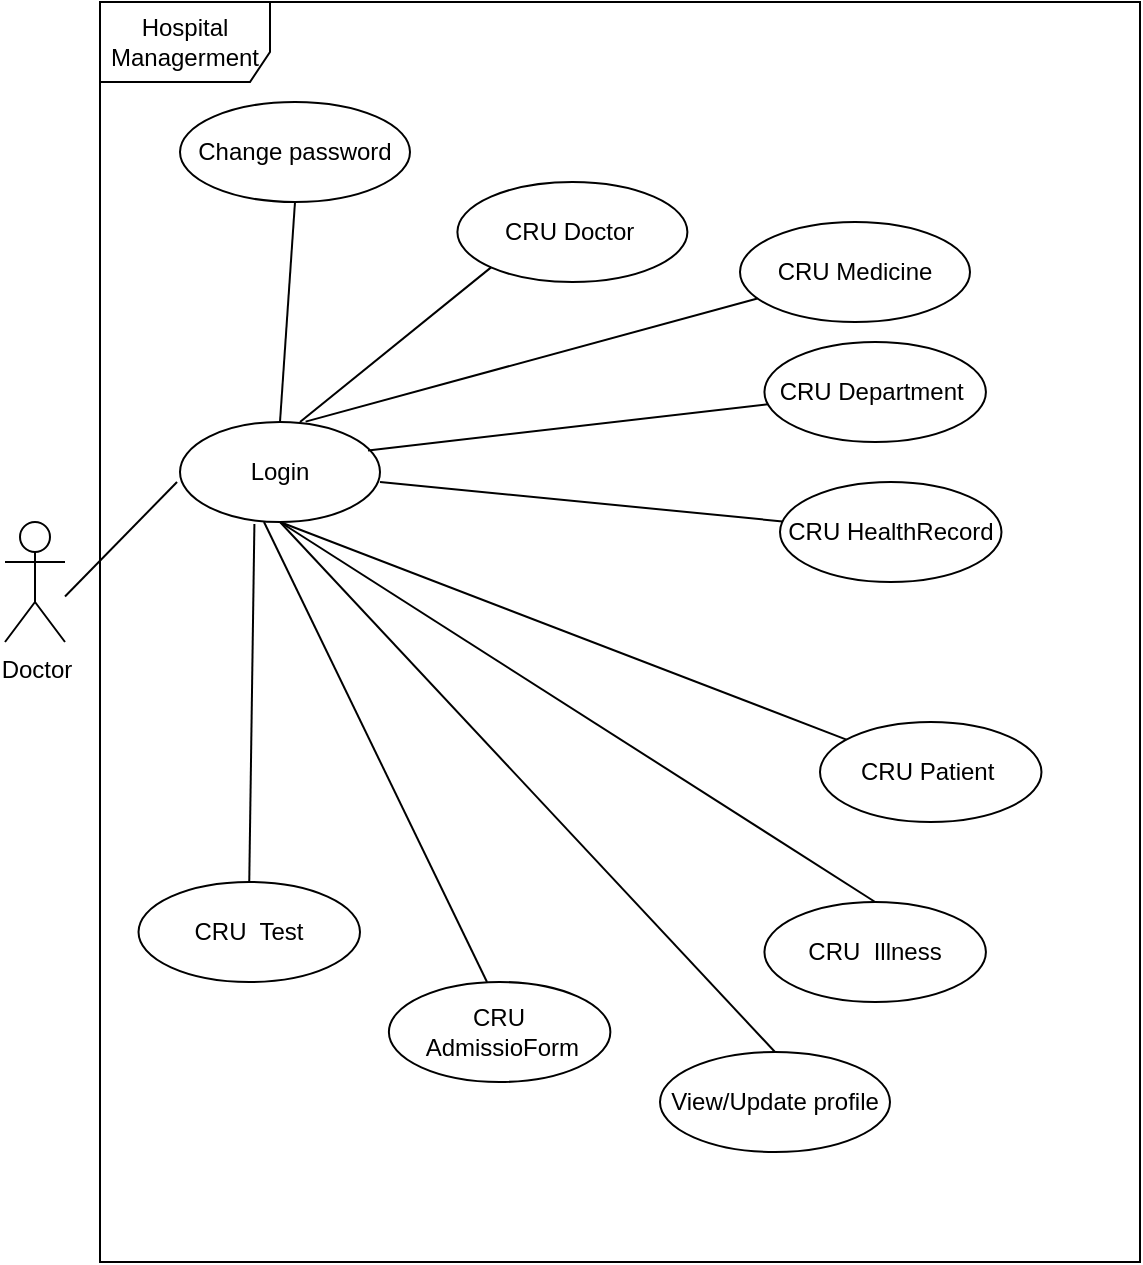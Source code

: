 <mxfile version="20.4.0" type="google" pages="5"><diagram id="A2tqgh7xt6ZWSwhxSjKW" name="Doctor Use Case"><mxGraphModel grid="1" page="1" gridSize="10" guides="1" tooltips="1" connect="1" arrows="1" fold="1" pageScale="1" pageWidth="827" pageHeight="1169" math="0" shadow="0"><root><mxCell id="0"/><mxCell id="1" parent="0"/><mxCell id="xT72BrNUSWTPHPcOJCYL-3" value="Hospital Managerment&lt;br&gt;" style="shape=umlFrame;whiteSpace=wrap;html=1;width=85;height=40;container=1;fillOpacity=92;labelBackgroundColor=none;fillStyle=solid;gradientColor=none;swimlaneFillColor=#FFFFFF;" vertex="1" parent="1"><mxGeometry x="160" y="10" width="520" height="630" as="geometry"/></mxCell><mxCell id="xT72BrNUSWTPHPcOJCYL-7" value="CRU Department&amp;nbsp;" style="ellipse;whiteSpace=wrap;html=1;" vertex="1" parent="xT72BrNUSWTPHPcOJCYL-3"><mxGeometry x="332.222" y="170" width="110.741" height="50" as="geometry"/></mxCell><mxCell id="xT72BrNUSWTPHPcOJCYL-6" value="CRU Patient&amp;nbsp;" style="ellipse;whiteSpace=wrap;html=1;" vertex="1" parent="xT72BrNUSWTPHPcOJCYL-3"><mxGeometry x="359.998" y="360" width="110.741" height="50" as="geometry"/></mxCell><mxCell id="xT72BrNUSWTPHPcOJCYL-9" value="CRU&amp;nbsp; Illness" style="ellipse;whiteSpace=wrap;html=1;" vertex="1" parent="xT72BrNUSWTPHPcOJCYL-3"><mxGeometry x="332.222" y="450" width="110.741" height="50" as="geometry"/></mxCell><mxCell id="xT72BrNUSWTPHPcOJCYL-10" value="CRU HealthRecord" style="ellipse;whiteSpace=wrap;html=1;" vertex="1" parent="xT72BrNUSWTPHPcOJCYL-3"><mxGeometry x="340.004" y="240" width="110.741" height="50" as="geometry"/></mxCell><mxCell id="xT72BrNUSWTPHPcOJCYL-34" value="" style="endArrow=none;html=1;rounded=0;" edge="1" parent="xT72BrNUSWTPHPcOJCYL-3" source="xT72BrNUSWTPHPcOJCYL-10"><mxGeometry width="50" height="50" relative="1" as="geometry"><mxPoint x="14.444" y="287.25" as="sourcePoint"/><mxPoint x="140" y="240" as="targetPoint"/></mxGeometry></mxCell><mxCell id="xT72BrNUSWTPHPcOJCYL-12" value="CRU&lt;br&gt;&amp;nbsp;AdmissioForm" style="ellipse;whiteSpace=wrap;html=1;" vertex="1" parent="xT72BrNUSWTPHPcOJCYL-3"><mxGeometry x="144.444" y="490" width="110.741" height="50" as="geometry"/></mxCell><mxCell id="xT72BrNUSWTPHPcOJCYL-11" value="CRU&amp;nbsp; Test" style="ellipse;whiteSpace=wrap;html=1;" vertex="1" parent="xT72BrNUSWTPHPcOJCYL-3"><mxGeometry x="19.259" y="440" width="110.741" height="50" as="geometry"/></mxCell><mxCell id="98B_ZpenRUnD25Tvtrsf-1" value="Change password" style="ellipse;whiteSpace=wrap;html=1;" vertex="1" parent="xT72BrNUSWTPHPcOJCYL-3"><mxGeometry x="40" y="50" width="115" height="50" as="geometry"/></mxCell><mxCell id="xT72BrNUSWTPHPcOJCYL-13" value="CRU Doctor&amp;nbsp;" style="ellipse;whiteSpace=wrap;html=1;" vertex="1" parent="xT72BrNUSWTPHPcOJCYL-3"><mxGeometry x="178.7" y="90" width="115" height="50" as="geometry"/></mxCell><mxCell id="98B_ZpenRUnD25Tvtrsf-2" value="View/Update profile" style="ellipse;whiteSpace=wrap;html=1;" vertex="1" parent="xT72BrNUSWTPHPcOJCYL-3"><mxGeometry x="280" y="525" width="115" height="50" as="geometry"/></mxCell><mxCell id="xT72BrNUSWTPHPcOJCYL-2" value="Doctor" style="shape=umlActor;verticalLabelPosition=bottom;verticalAlign=top;html=1;outlineConnect=0;" vertex="1" parent="1"><mxGeometry x="112.5" y="270" width="30" height="60" as="geometry"/></mxCell><mxCell id="xT72BrNUSWTPHPcOJCYL-8" value="CRU Medicine" style="ellipse;whiteSpace=wrap;html=1;" vertex="1" parent="1"><mxGeometry x="480" y="120" width="115" height="50" as="geometry"/></mxCell><mxCell id="VGSZCLutPVGwGUDSF218-1" value="" style="endArrow=none;html=1;rounded=0;entryX=0;entryY=1;entryDx=0;entryDy=0;" edge="1" parent="1" target="xT72BrNUSWTPHPcOJCYL-13"><mxGeometry width="50" height="50" relative="1" as="geometry"><mxPoint x="260" y="220" as="sourcePoint"/><mxPoint x="310" y="170" as="targetPoint"/></mxGeometry></mxCell><mxCell id="xT72BrNUSWTPHPcOJCYL-31" value="" style="endArrow=none;html=1;rounded=0;entryX=0;entryY=1;entryDx=0;entryDy=0;" edge="1" parent="1"><mxGeometry width="50" height="50" relative="1" as="geometry"><mxPoint x="142.5" y="307.25" as="sourcePoint"/><mxPoint x="198.519" y="250.005" as="targetPoint"/></mxGeometry></mxCell><mxCell id="xT72BrNUSWTPHPcOJCYL-35" value="" style="endArrow=none;html=1;rounded=0;entryX=0.5;entryY=1;entryDx=0;entryDy=0;" edge="1" parent="1" source="xT72BrNUSWTPHPcOJCYL-6" target="xT72BrNUSWTPHPcOJCYL-4"><mxGeometry width="50" height="50" relative="1" as="geometry"><mxPoint x="220" y="383.62" as="sourcePoint"/><mxPoint x="276.019" y="326.375" as="targetPoint"/></mxGeometry></mxCell><mxCell id="xT72BrNUSWTPHPcOJCYL-36" value="" style="endArrow=none;html=1;rounded=0;exitX=0.5;exitY=0;exitDx=0;exitDy=0;" edge="1" parent="1" source="xT72BrNUSWTPHPcOJCYL-9"><mxGeometry width="50" height="50" relative="1" as="geometry"><mxPoint x="190" y="337.25" as="sourcePoint"/><mxPoint x="250" y="270" as="targetPoint"/></mxGeometry></mxCell><mxCell id="xT72BrNUSWTPHPcOJCYL-37" value="" style="endArrow=none;html=1;rounded=0;exitX=0.443;exitY=0;exitDx=0;exitDy=0;exitPerimeter=0;entryX=0.42;entryY=1;entryDx=0;entryDy=0;entryPerimeter=0;" edge="1" parent="1" source="xT72BrNUSWTPHPcOJCYL-12" target="xT72BrNUSWTPHPcOJCYL-4"><mxGeometry width="50" height="50" relative="1" as="geometry"><mxPoint x="190" y="367.25" as="sourcePoint"/><mxPoint x="246.019" y="310.005" as="targetPoint"/></mxGeometry></mxCell><mxCell id="xT72BrNUSWTPHPcOJCYL-32" value="" style="endArrow=none;html=1;rounded=0;exitX=0.628;exitY=-0.004;exitDx=0;exitDy=0;exitPerimeter=0;" edge="1" parent="1" source="xT72BrNUSWTPHPcOJCYL-4" target="xT72BrNUSWTPHPcOJCYL-8"><mxGeometry width="50" height="50" relative="1" as="geometry"><mxPoint x="270.741" y="217.25" as="sourcePoint"/><mxPoint x="324.685" y="160.005" as="targetPoint"/></mxGeometry></mxCell><mxCell id="98B_ZpenRUnD25Tvtrsf-3" value="" style="endArrow=none;html=1;rounded=0;exitX=0.5;exitY=0;exitDx=0;exitDy=0;entryX=0.5;entryY=1;entryDx=0;entryDy=0;" edge="1" parent="1" source="xT72BrNUSWTPHPcOJCYL-4" target="98B_ZpenRUnD25Tvtrsf-1"><mxGeometry width="50" height="50" relative="1" as="geometry"><mxPoint x="390" y="310" as="sourcePoint"/><mxPoint x="440" y="260" as="targetPoint"/></mxGeometry></mxCell><mxCell id="98B_ZpenRUnD25Tvtrsf-4" value="" style="endArrow=none;html=1;rounded=0;exitX=0.5;exitY=0;exitDx=0;exitDy=0;entryX=0.5;entryY=1;entryDx=0;entryDy=0;" edge="1" parent="1" source="98B_ZpenRUnD25Tvtrsf-2" target="xT72BrNUSWTPHPcOJCYL-4"><mxGeometry width="50" height="50" relative="1" as="geometry"><mxPoint x="390" y="480" as="sourcePoint"/><mxPoint x="440" y="430" as="targetPoint"/></mxGeometry></mxCell><mxCell id="xT72BrNUSWTPHPcOJCYL-4" value="Login" style="ellipse;whiteSpace=wrap;html=1;" vertex="1" parent="1"><mxGeometry x="200" y="220" width="100" height="50" as="geometry"/></mxCell><mxCell id="xT72BrNUSWTPHPcOJCYL-33" value="" style="endArrow=none;html=1;rounded=0;entryX=0.94;entryY=0.284;entryDx=0;entryDy=0;entryPerimeter=0;" edge="1" parent="1" source="xT72BrNUSWTPHPcOJCYL-7" target="xT72BrNUSWTPHPcOJCYL-4"><mxGeometry width="50" height="50" relative="1" as="geometry"><mxPoint x="184.074" y="297.25" as="sourcePoint"/><mxPoint x="290" y="230" as="targetPoint"/></mxGeometry></mxCell><mxCell id="xT72BrNUSWTPHPcOJCYL-38" value="" style="endArrow=none;html=1;rounded=0;entryX=0.372;entryY=1.02;entryDx=0;entryDy=0;exitX=0.5;exitY=0;exitDx=0;exitDy=0;entryPerimeter=0;" edge="1" parent="1" source="xT72BrNUSWTPHPcOJCYL-11" target="xT72BrNUSWTPHPcOJCYL-4"><mxGeometry width="50" height="50" relative="1" as="geometry"><mxPoint x="179.259" y="317.25" as="sourcePoint"/><mxPoint x="233.204" y="260.005" as="targetPoint"/></mxGeometry></mxCell></root></mxGraphModel></diagram><diagram id="e3zLFBOPULzv52lmXx_m" name="Admin Use Case"><mxGraphModel grid="1" page="1" gridSize="10" guides="1" tooltips="1" connect="1" arrows="1" fold="1" pageScale="1" pageWidth="850" pageHeight="1100" math="0" shadow="0"><root><mxCell id="0"/><mxCell id="1" parent="0"/><mxCell id="ck4ELIiP39IjjwZ66MYe-1" value="Hospital Managerment&lt;br&gt;" style="shape=umlFrame;whiteSpace=wrap;html=1;width=85;height=40;" vertex="1" parent="1"><mxGeometry x="151" y="410" width="524" height="610" as="geometry"/></mxCell><mxCell id="9UF__2AYa6s08JDUr2Vk-1" value="Admin" style="shape=umlActor;verticalLabelPosition=bottom;verticalAlign=top;html=1;outlineConnect=0;" vertex="1" parent="1"><mxGeometry x="80" y="645" width="30" height="60" as="geometry"/></mxCell><mxCell id="9UF__2AYa6s08JDUr2Vk-2" value="CRUDPatient&amp;nbsp;" style="ellipse;whiteSpace=wrap;html=1;" vertex="1" parent="1"><mxGeometry x="550" y="690" width="115" height="50" as="geometry"/></mxCell><mxCell id="9UF__2AYa6s08JDUr2Vk-3" value="CRUD Department&amp;nbsp;" style="ellipse;whiteSpace=wrap;html=1;" vertex="1" parent="1"><mxGeometry x="350" y="440" width="115" height="50" as="geometry"/></mxCell><mxCell id="9UF__2AYa6s08JDUr2Vk-4" value="CRUD Medicine" style="ellipse;whiteSpace=wrap;html=1;" vertex="1" parent="1"><mxGeometry x="560" y="525" width="115" height="50" as="geometry"/></mxCell><mxCell id="9UF__2AYa6s08JDUr2Vk-5" value="CRUD&amp;nbsp;Illness" style="ellipse;whiteSpace=wrap;html=1;" vertex="1" parent="1"><mxGeometry x="480" y="820" width="115" height="50" as="geometry"/></mxCell><mxCell id="9UF__2AYa6s08JDUr2Vk-6" value="CRUD&amp;nbsp;HealthRecord" style="ellipse;whiteSpace=wrap;html=1;" vertex="1" parent="1"><mxGeometry x="540" y="620" width="115" height="50" as="geometry"/></mxCell><mxCell id="9UF__2AYa6s08JDUr2Vk-7" value="CRUD&amp;nbsp;Test" style="ellipse;whiteSpace=wrap;html=1;" vertex="1" parent="1"><mxGeometry x="510" y="760" width="115" height="50" as="geometry"/></mxCell><mxCell id="9UF__2AYa6s08JDUr2Vk-8" value="CRUD&lt;br&gt;&amp;nbsp;AdmissioForm" style="ellipse;whiteSpace=wrap;html=1;" vertex="1" parent="1"><mxGeometry x="480" y="460" width="115" height="50" as="geometry"/></mxCell><mxCell id="9UF__2AYa6s08JDUr2Vk-9" value="CRUD&amp;nbsp;Doctor&amp;nbsp;" style="ellipse;whiteSpace=wrap;html=1;" vertex="1" parent="1"><mxGeometry x="200" y="475" width="115" height="50" as="geometry"/></mxCell><mxCell id="O22xdqTQGrqCZFlPXxxj-1" value="Login" style="ellipse;whiteSpace=wrap;html=1;" vertex="1" parent="1"><mxGeometry x="170" y="650" width="100" height="50" as="geometry"/></mxCell><mxCell id="O22xdqTQGrqCZFlPXxxj-2" value="" style="endArrow=none;html=1;rounded=0;exitX=1;exitY=0.5;exitDx=0;exitDy=0;entryX=0.5;entryY=1;entryDx=0;entryDy=0;" edge="1" parent="1" source="O22xdqTQGrqCZFlPXxxj-1" target="9UF__2AYa6s08JDUr2Vk-9"><mxGeometry width="50" height="50" relative="1" as="geometry"><mxPoint x="240" y="620" as="sourcePoint"/><mxPoint x="270" y="480" as="targetPoint"/></mxGeometry></mxCell><mxCell id="O22xdqTQGrqCZFlPXxxj-3" value="" style="endArrow=none;html=1;rounded=0;exitX=1;exitY=0.5;exitDx=0;exitDy=0;entryX=0;entryY=1;entryDx=0;entryDy=0;" edge="1" parent="1" source="O22xdqTQGrqCZFlPXxxj-1" target="9UF__2AYa6s08JDUr2Vk-3"><mxGeometry width="50" height="50" relative="1" as="geometry"><mxPoint x="400" y="700" as="sourcePoint"/><mxPoint x="450" y="650" as="targetPoint"/></mxGeometry></mxCell><mxCell id="O22xdqTQGrqCZFlPXxxj-4" value="" style="endArrow=none;html=1;rounded=0;exitX=1;exitY=0.5;exitDx=0;exitDy=0;" edge="1" parent="1" source="O22xdqTQGrqCZFlPXxxj-1" target="9UF__2AYa6s08JDUr2Vk-8"><mxGeometry width="50" height="50" relative="1" as="geometry"><mxPoint x="400" y="700" as="sourcePoint"/><mxPoint x="450" y="650" as="targetPoint"/></mxGeometry></mxCell><mxCell id="O22xdqTQGrqCZFlPXxxj-5" value="" style="endArrow=none;html=1;rounded=0;exitX=1;exitY=0.5;exitDx=0;exitDy=0;entryX=0.012;entryY=0.676;entryDx=0;entryDy=0;entryPerimeter=0;" edge="1" parent="1" source="O22xdqTQGrqCZFlPXxxj-1" target="9UF__2AYa6s08JDUr2Vk-4"><mxGeometry width="50" height="50" relative="1" as="geometry"><mxPoint x="400" y="700" as="sourcePoint"/><mxPoint x="450" y="650" as="targetPoint"/></mxGeometry></mxCell><mxCell id="O22xdqTQGrqCZFlPXxxj-6" value="" style="endArrow=none;html=1;rounded=0;entryX=0;entryY=0.5;entryDx=0;entryDy=0;exitX=1;exitY=0.5;exitDx=0;exitDy=0;" edge="1" parent="1" source="O22xdqTQGrqCZFlPXxxj-1" target="9UF__2AYa6s08JDUr2Vk-6"><mxGeometry width="50" height="50" relative="1" as="geometry"><mxPoint x="400" y="700" as="sourcePoint"/><mxPoint x="450" y="650" as="targetPoint"/></mxGeometry></mxCell><mxCell id="O22xdqTQGrqCZFlPXxxj-7" value="" style="endArrow=none;html=1;rounded=0;entryX=0;entryY=0.5;entryDx=0;entryDy=0;exitX=1;exitY=0.5;exitDx=0;exitDy=0;" edge="1" parent="1" source="O22xdqTQGrqCZFlPXxxj-1" target="9UF__2AYa6s08JDUr2Vk-2"><mxGeometry width="50" height="50" relative="1" as="geometry"><mxPoint x="400" y="700" as="sourcePoint"/><mxPoint x="450" y="650" as="targetPoint"/></mxGeometry></mxCell><mxCell id="O22xdqTQGrqCZFlPXxxj-9" value="" style="endArrow=none;html=1;rounded=0;exitX=1;exitY=0.5;exitDx=0;exitDy=0;" edge="1" parent="1" source="O22xdqTQGrqCZFlPXxxj-1" target="9UF__2AYa6s08JDUr2Vk-7"><mxGeometry width="50" height="50" relative="1" as="geometry"><mxPoint x="400" y="700" as="sourcePoint"/><mxPoint x="450" y="650" as="targetPoint"/></mxGeometry></mxCell><mxCell id="O22xdqTQGrqCZFlPXxxj-10" value="" style="endArrow=none;html=1;rounded=0;entryX=1;entryY=0.5;entryDx=0;entryDy=0;" edge="1" parent="1" source="9UF__2AYa6s08JDUr2Vk-5" target="O22xdqTQGrqCZFlPXxxj-1"><mxGeometry width="50" height="50" relative="1" as="geometry"><mxPoint x="400" y="700" as="sourcePoint"/><mxPoint x="450" y="650" as="targetPoint"/></mxGeometry></mxCell><mxCell id="O22xdqTQGrqCZFlPXxxj-11" value="" style="endArrow=none;html=1;rounded=0;entryX=0;entryY=0.5;entryDx=0;entryDy=0;" edge="1" parent="1" source="9UF__2AYa6s08JDUr2Vk-1" target="O22xdqTQGrqCZFlPXxxj-1"><mxGeometry width="50" height="50" relative="1" as="geometry"><mxPoint x="400" y="790" as="sourcePoint"/><mxPoint x="450" y="740" as="targetPoint"/></mxGeometry></mxCell><mxCell id="pi07u05E9KD1Ffk-BRsW-1" value="Change password" style="ellipse;whiteSpace=wrap;html=1;" vertex="1" parent="1"><mxGeometry x="170" y="790" width="115" height="50" as="geometry"/></mxCell><mxCell id="pi07u05E9KD1Ffk-BRsW-2" value="Create account" style="ellipse;whiteSpace=wrap;html=1;" vertex="1" parent="1"><mxGeometry x="280" y="890" width="115" height="50" as="geometry"/></mxCell><mxCell id="pi07u05E9KD1Ffk-BRsW-3" value="Enable/Disable account" style="ellipse;whiteSpace=wrap;html=1;" vertex="1" parent="1"><mxGeometry x="435" y="890" width="115" height="50" as="geometry"/></mxCell><mxCell id="pi07u05E9KD1Ffk-BRsW-4" value="" style="endArrow=none;html=1;rounded=0;entryX=0;entryY=0.5;entryDx=0;entryDy=0;exitX=1;exitY=0.5;exitDx=0;exitDy=0;" edge="1" parent="1" source="O22xdqTQGrqCZFlPXxxj-1" target="pi07u05E9KD1Ffk-BRsW-3"><mxGeometry width="50" height="50" relative="1" as="geometry"><mxPoint x="400" y="730" as="sourcePoint"/><mxPoint x="450" y="680" as="targetPoint"/></mxGeometry></mxCell><mxCell id="pi07u05E9KD1Ffk-BRsW-5" value="" style="endArrow=none;html=1;rounded=0;entryX=0.5;entryY=0;entryDx=0;entryDy=0;exitX=1;exitY=0.5;exitDx=0;exitDy=0;" edge="1" parent="1" source="O22xdqTQGrqCZFlPXxxj-1" target="pi07u05E9KD1Ffk-BRsW-2"><mxGeometry width="50" height="50" relative="1" as="geometry"><mxPoint x="400" y="900" as="sourcePoint"/><mxPoint x="450" y="850" as="targetPoint"/></mxGeometry></mxCell><mxCell id="pi07u05E9KD1Ffk-BRsW-6" value="" style="endArrow=none;html=1;rounded=0;exitX=0.5;exitY=0;exitDx=0;exitDy=0;" edge="1" parent="1" source="pi07u05E9KD1Ffk-BRsW-1"><mxGeometry width="50" height="50" relative="1" as="geometry"><mxPoint x="400" y="900" as="sourcePoint"/><mxPoint x="270" y="680" as="targetPoint"/></mxGeometry></mxCell></root></mxGraphModel></diagram><diagram id="0TQRMQk10TpAJMm4w535" name="ERD"><mxGraphModel grid="1" page="1" gridSize="10" guides="1" tooltips="1" connect="1" arrows="1" fold="1" pageScale="1" pageWidth="850" pageHeight="1100" math="0" shadow="0"><root><mxCell id="0"/><mxCell id="1" parent="0"/><mxCell id="mmn1m_FHefjEyzQ0Ym9B-1" value="admission_form" style="shape=table;startSize=30;container=1;collapsible=1;childLayout=tableLayout;fixedRows=1;rowLines=0;fontStyle=1;align=center;resizeLast=1;strokeWidth=1;swimlaneLine=0;sketch=0;shadow=0;fillWeight=0;fixDash=0;snapToPoint=0;strokeOpacity=100;spacingTop=0;fillOpacity=40;" vertex="1" parent="1"><mxGeometry x="-402" y="160" width="110" height="150" as="geometry"/></mxCell><mxCell id="mmn1m_FHefjEyzQ0Ym9B-2" value="" style="shape=tableRow;horizontal=0;startSize=0;swimlaneHead=0;swimlaneBody=0;collapsible=0;dropTarget=0;points=[[0,0.5],[1,0.5]];portConstraint=eastwest;top=0;left=0;right=0;bottom=1;strokeWidth=1;swimlaneLine=0;sketch=0;shadow=0;fillWeight=0;fixDash=0;snapToPoint=0;strokeOpacity=100;spacingTop=0;fillOpacity=40;" vertex="1" parent="mmn1m_FHefjEyzQ0Ym9B-1"><mxGeometry y="30" width="110" height="30" as="geometry"/></mxCell><mxCell id="mmn1m_FHefjEyzQ0Ym9B-3" value="PK" style="shape=partialRectangle;overflow=hidden;connectable=0;top=0;left=0;bottom=0;right=0;fontStyle=1;strokeWidth=1;swimlaneLine=0;sketch=0;shadow=0;fillWeight=0;fixDash=0;snapToPoint=0;strokeOpacity=100;spacingTop=0;fillOpacity=40;" vertex="1" parent="mmn1m_FHefjEyzQ0Ym9B-2"><mxGeometry width="30" height="30" as="geometry"><mxRectangle width="30" height="30" as="alternateBounds"/></mxGeometry></mxCell><mxCell id="mmn1m_FHefjEyzQ0Ym9B-4" value="id " style="shape=partialRectangle;overflow=hidden;connectable=0;align=left;top=0;left=0;bottom=0;right=0;spacingLeft=6;fontStyle=5;strokeWidth=1;swimlaneLine=0;sketch=0;shadow=0;fillWeight=0;fixDash=0;snapToPoint=0;strokeOpacity=100;spacingTop=0;fillOpacity=40;" vertex="1" parent="mmn1m_FHefjEyzQ0Ym9B-2"><mxGeometry x="30" width="80" height="30" as="geometry"><mxRectangle width="80" height="30" as="alternateBounds"/></mxGeometry></mxCell><mxCell id="mmn1m_FHefjEyzQ0Ym9B-5" value="" style="shape=tableRow;horizontal=0;startSize=0;swimlaneHead=0;swimlaneBody=0;collapsible=0;dropTarget=0;points=[[0,0.5],[1,0.5]];portConstraint=eastwest;top=0;left=0;right=0;bottom=1;strokeWidth=1;swimlaneLine=0;sketch=0;shadow=0;fillWeight=0;fixDash=0;snapToPoint=0;strokeOpacity=100;spacingTop=0;fillOpacity=40;" vertex="1" parent="mmn1m_FHefjEyzQ0Ym9B-1"><mxGeometry y="60" width="110" height="30" as="geometry"/></mxCell><mxCell id="mmn1m_FHefjEyzQ0Ym9B-6" value="FK" style="shape=partialRectangle;overflow=hidden;connectable=0;top=0;left=0;bottom=0;right=0;fontStyle=1;strokeWidth=1;swimlaneLine=0;sketch=0;shadow=0;fillWeight=0;fixDash=0;snapToPoint=0;strokeOpacity=100;spacingTop=0;fillOpacity=40;" vertex="1" parent="mmn1m_FHefjEyzQ0Ym9B-5"><mxGeometry width="30" height="30" as="geometry"><mxRectangle width="30" height="30" as="alternateBounds"/></mxGeometry></mxCell><mxCell id="mmn1m_FHefjEyzQ0Ym9B-7" value="patient_id " style="shape=partialRectangle;overflow=hidden;connectable=0;align=left;top=0;left=0;bottom=0;right=0;spacingLeft=6;fontStyle=1;strokeWidth=1;swimlaneLine=0;sketch=0;shadow=0;fillWeight=0;fixDash=0;snapToPoint=0;strokeOpacity=100;spacingTop=0;fillOpacity=40;" vertex="1" parent="mmn1m_FHefjEyzQ0Ym9B-5"><mxGeometry x="30" width="80" height="30" as="geometry"><mxRectangle width="80" height="30" as="alternateBounds"/></mxGeometry></mxCell><mxCell id="mmn1m_FHefjEyzQ0Ym9B-8" value="" style="shape=tableRow;horizontal=0;startSize=0;swimlaneHead=0;swimlaneBody=0;collapsible=0;dropTarget=0;points=[[0,0.5],[1,0.5]];portConstraint=eastwest;top=0;left=0;right=0;bottom=0;strokeWidth=1;swimlaneLine=0;sketch=0;shadow=0;fillWeight=0;fixDash=0;snapToPoint=0;strokeOpacity=100;spacingTop=0;fillOpacity=40;" vertex="1" parent="mmn1m_FHefjEyzQ0Ym9B-1"><mxGeometry y="90" width="110" height="30" as="geometry"/></mxCell><mxCell id="mmn1m_FHefjEyzQ0Ym9B-9" value="" style="shape=partialRectangle;overflow=hidden;connectable=0;top=0;left=0;bottom=0;right=0;strokeWidth=1;swimlaneLine=0;sketch=0;shadow=0;fillWeight=0;fixDash=0;snapToPoint=0;strokeOpacity=100;spacingTop=0;fillOpacity=40;" vertex="1" parent="mmn1m_FHefjEyzQ0Ym9B-8"><mxGeometry width="30" height="30" as="geometry"><mxRectangle width="30" height="30" as="alternateBounds"/></mxGeometry></mxCell><mxCell id="mmn1m_FHefjEyzQ0Ym9B-10" value="date_in" style="shape=partialRectangle;overflow=hidden;connectable=0;align=left;top=0;left=0;bottom=0;right=0;spacingLeft=6;strokeWidth=1;swimlaneLine=0;sketch=0;shadow=0;fillWeight=0;fixDash=0;snapToPoint=0;strokeOpacity=100;spacingTop=0;fillOpacity=40;" vertex="1" parent="mmn1m_FHefjEyzQ0Ym9B-8"><mxGeometry x="30" width="80" height="30" as="geometry"><mxRectangle width="80" height="30" as="alternateBounds"/></mxGeometry></mxCell><mxCell id="mmn1m_FHefjEyzQ0Ym9B-11" value="" style="shape=tableRow;horizontal=0;startSize=0;swimlaneHead=0;swimlaneBody=0;collapsible=0;dropTarget=0;points=[[0,0.5],[1,0.5]];portConstraint=eastwest;top=0;left=0;right=0;bottom=0;strokeWidth=1;swimlaneLine=0;sketch=0;shadow=0;fillWeight=0;fixDash=0;snapToPoint=0;strokeOpacity=100;spacingTop=0;fillOpacity=40;" vertex="1" parent="mmn1m_FHefjEyzQ0Ym9B-1"><mxGeometry y="120" width="110" height="30" as="geometry"/></mxCell><mxCell id="mmn1m_FHefjEyzQ0Ym9B-12" value="" style="shape=partialRectangle;overflow=hidden;connectable=0;top=0;left=0;bottom=0;right=0;strokeWidth=1;swimlaneLine=0;sketch=0;shadow=0;fillWeight=0;fixDash=0;snapToPoint=0;strokeOpacity=100;spacingTop=0;fillOpacity=40;" vertex="1" parent="mmn1m_FHefjEyzQ0Ym9B-11"><mxGeometry width="30" height="30" as="geometry"><mxRectangle width="30" height="30" as="alternateBounds"/></mxGeometry></mxCell><mxCell id="mmn1m_FHefjEyzQ0Ym9B-13" value="date_out" style="shape=partialRectangle;overflow=hidden;connectable=0;align=left;top=0;left=0;bottom=0;right=0;spacingLeft=6;strokeWidth=1;swimlaneLine=0;sketch=0;shadow=0;fillWeight=0;fixDash=0;snapToPoint=0;strokeOpacity=100;spacingTop=0;fillOpacity=40;" vertex="1" parent="mmn1m_FHefjEyzQ0Ym9B-11"><mxGeometry x="30" width="80" height="30" as="geometry"><mxRectangle width="80" height="30" as="alternateBounds"/></mxGeometry></mxCell><mxCell id="mmn1m_FHefjEyzQ0Ym9B-14" style="edgeStyle=orthogonalEdgeStyle;rounded=0;orthogonalLoop=1;jettySize=auto;html=1;startArrow=ERone;startFill=0;endArrow=ERmany;endFill=0;strokeWidth=1;endSize=9;startSize=9;swimlaneLine=0;sketch=0;shadow=0;fillWeight=0;fixDash=0;snapToPoint=0;strokeOpacity=100;spacingTop=0;fillOpacity=40;" edge="1" parent="1" source="mmn1m_FHefjEyzQ0Ym9B-15" target="mmn1m_FHefjEyzQ0Ym9B-34"><mxGeometry relative="1" as="geometry"/></mxCell><mxCell id="mmn1m_FHefjEyzQ0Ym9B-15" value="patient" style="shape=table;startSize=30;container=1;collapsible=1;childLayout=tableLayout;fixedRows=1;rowLines=0;fontStyle=1;align=center;resizeLast=1;strokeWidth=1;swimlaneLine=0;sketch=0;shadow=0;fillWeight=0;fixDash=0;snapToPoint=0;strokeOpacity=100;spacingTop=0;fillOpacity=40;" vertex="1" parent="1"><mxGeometry x="-666" y="160" width="158.15" height="210" as="geometry"/></mxCell><mxCell id="mmn1m_FHefjEyzQ0Ym9B-16" value="" style="shape=tableRow;horizontal=0;startSize=0;swimlaneHead=0;swimlaneBody=0;collapsible=0;dropTarget=0;points=[[0,0.5],[1,0.5]];portConstraint=eastwest;top=0;left=0;right=0;bottom=1;strokeWidth=1;swimlaneLine=0;sketch=0;shadow=0;fillWeight=0;fixDash=0;snapToPoint=0;strokeOpacity=100;spacingTop=0;fillOpacity=40;" vertex="1" parent="mmn1m_FHefjEyzQ0Ym9B-15"><mxGeometry y="30" width="158.15" height="30" as="geometry"/></mxCell><mxCell id="mmn1m_FHefjEyzQ0Ym9B-17" value="PK" style="shape=partialRectangle;overflow=hidden;connectable=0;top=0;left=0;bottom=0;right=0;fontStyle=1;strokeWidth=1;swimlaneLine=0;sketch=0;shadow=0;fillWeight=0;fixDash=0;snapToPoint=0;strokeOpacity=100;spacingTop=0;fillOpacity=40;" vertex="1" parent="mmn1m_FHefjEyzQ0Ym9B-16"><mxGeometry width="30" height="30" as="geometry"><mxRectangle width="30" height="30" as="alternateBounds"/></mxGeometry></mxCell><mxCell id="mmn1m_FHefjEyzQ0Ym9B-18" value="id" style="shape=partialRectangle;overflow=hidden;connectable=0;align=left;top=0;left=0;bottom=0;right=0;spacingLeft=6;fontStyle=5;strokeWidth=1;swimlaneLine=0;sketch=0;shadow=0;fillWeight=0;fixDash=0;snapToPoint=0;strokeOpacity=100;spacingTop=0;fillOpacity=40;" vertex="1" parent="mmn1m_FHefjEyzQ0Ym9B-16"><mxGeometry x="30" width="128.15" height="30" as="geometry"><mxRectangle width="128.15" height="30" as="alternateBounds"/></mxGeometry></mxCell><mxCell id="mmn1m_FHefjEyzQ0Ym9B-19" value="" style="shape=tableRow;horizontal=0;startSize=0;swimlaneHead=0;swimlaneBody=0;collapsible=0;dropTarget=0;points=[[0,0.5],[1,0.5]];portConstraint=eastwest;top=0;left=0;right=0;bottom=0;strokeWidth=1;swimlaneLine=0;sketch=0;shadow=0;fillWeight=0;fixDash=0;snapToPoint=0;strokeOpacity=100;spacingTop=0;fillOpacity=40;" vertex="1" parent="mmn1m_FHefjEyzQ0Ym9B-15"><mxGeometry y="60" width="158.15" height="30" as="geometry"/></mxCell><mxCell id="mmn1m_FHefjEyzQ0Ym9B-20" value="" style="shape=partialRectangle;overflow=hidden;connectable=0;top=0;left=0;bottom=0;right=0;strokeWidth=1;swimlaneLine=0;sketch=0;shadow=0;fillWeight=0;fixDash=0;snapToPoint=0;strokeOpacity=100;spacingTop=0;fillOpacity=40;" vertex="1" parent="mmn1m_FHefjEyzQ0Ym9B-19"><mxGeometry width="30" height="30" as="geometry"><mxRectangle width="30" height="30" as="alternateBounds"/></mxGeometry></mxCell><mxCell id="mmn1m_FHefjEyzQ0Ym9B-21" value="name" style="shape=partialRectangle;overflow=hidden;connectable=0;align=left;top=0;left=0;bottom=0;right=0;spacingLeft=6;strokeWidth=1;swimlaneLine=0;sketch=0;shadow=0;fillWeight=0;fixDash=0;snapToPoint=0;strokeOpacity=100;spacingTop=0;fillOpacity=40;" vertex="1" parent="mmn1m_FHefjEyzQ0Ym9B-19"><mxGeometry x="30" width="128.15" height="30" as="geometry"><mxRectangle width="128.15" height="30" as="alternateBounds"/></mxGeometry></mxCell><mxCell id="mmn1m_FHefjEyzQ0Ym9B-22" value="" style="shape=tableRow;horizontal=0;startSize=0;swimlaneHead=0;swimlaneBody=0;collapsible=0;dropTarget=0;points=[[0,0.5],[1,0.5]];portConstraint=eastwest;top=0;left=0;right=0;bottom=0;strokeWidth=1;swimlaneLine=0;sketch=0;shadow=0;fillWeight=0;fixDash=0;snapToPoint=0;strokeOpacity=100;spacingTop=0;fillOpacity=40;" vertex="1" parent="mmn1m_FHefjEyzQ0Ym9B-15"><mxGeometry y="90" width="158.15" height="30" as="geometry"/></mxCell><mxCell id="mmn1m_FHefjEyzQ0Ym9B-23" value="" style="shape=partialRectangle;overflow=hidden;connectable=0;top=0;left=0;bottom=0;right=0;strokeWidth=1;swimlaneLine=0;sketch=0;shadow=0;fillWeight=0;fixDash=0;snapToPoint=0;strokeOpacity=100;spacingTop=0;fillOpacity=40;" vertex="1" parent="mmn1m_FHefjEyzQ0Ym9B-22"><mxGeometry width="30" height="30" as="geometry"><mxRectangle width="30" height="30" as="alternateBounds"/></mxGeometry></mxCell><mxCell id="mmn1m_FHefjEyzQ0Ym9B-24" value="date_of_birth" style="shape=partialRectangle;overflow=hidden;connectable=0;align=left;top=0;left=0;bottom=0;right=0;spacingLeft=6;strokeWidth=1;swimlaneLine=0;sketch=0;shadow=0;fillWeight=0;fixDash=0;snapToPoint=0;strokeOpacity=100;spacingTop=0;fillOpacity=40;" vertex="1" parent="mmn1m_FHefjEyzQ0Ym9B-22"><mxGeometry x="30" width="128.15" height="30" as="geometry"><mxRectangle width="128.15" height="30" as="alternateBounds"/></mxGeometry></mxCell><mxCell id="mmn1m_FHefjEyzQ0Ym9B-25" value="" style="shape=tableRow;horizontal=0;startSize=0;swimlaneHead=0;swimlaneBody=0;collapsible=0;dropTarget=0;points=[[0,0.5],[1,0.5]];portConstraint=eastwest;top=0;left=0;right=0;bottom=0;strokeWidth=1;swimlaneLine=0;sketch=0;shadow=0;fillWeight=0;fixDash=0;snapToPoint=0;strokeOpacity=100;spacingTop=0;fillOpacity=40;" vertex="1" parent="mmn1m_FHefjEyzQ0Ym9B-15"><mxGeometry y="120" width="158.15" height="30" as="geometry"/></mxCell><mxCell id="mmn1m_FHefjEyzQ0Ym9B-26" value="" style="shape=partialRectangle;overflow=hidden;connectable=0;top=0;left=0;bottom=0;right=0;strokeWidth=1;swimlaneLine=0;sketch=0;shadow=0;fillWeight=0;fixDash=0;snapToPoint=0;strokeOpacity=100;spacingTop=0;fillOpacity=40;" vertex="1" parent="mmn1m_FHefjEyzQ0Ym9B-25"><mxGeometry width="30" height="30" as="geometry"><mxRectangle width="30" height="30" as="alternateBounds"/></mxGeometry></mxCell><mxCell id="mmn1m_FHefjEyzQ0Ym9B-27" value="gender" style="shape=partialRectangle;overflow=hidden;connectable=0;align=left;top=0;left=0;bottom=0;right=0;spacingLeft=6;strokeWidth=1;swimlaneLine=0;sketch=0;shadow=0;fillWeight=0;fixDash=0;snapToPoint=0;strokeOpacity=100;spacingTop=0;fillOpacity=40;" vertex="1" parent="mmn1m_FHefjEyzQ0Ym9B-25"><mxGeometry x="30" width="128.15" height="30" as="geometry"><mxRectangle width="128.15" height="30" as="alternateBounds"/></mxGeometry></mxCell><mxCell id="mmn1m_FHefjEyzQ0Ym9B-28" value="" style="shape=tableRow;horizontal=0;startSize=0;swimlaneHead=0;swimlaneBody=0;collapsible=0;dropTarget=0;points=[[0,0.5],[1,0.5]];portConstraint=eastwest;top=0;left=0;right=0;bottom=0;strokeWidth=1;swimlaneLine=0;sketch=0;shadow=0;fillWeight=0;fixDash=0;snapToPoint=0;strokeOpacity=100;spacingTop=0;fillOpacity=40;" vertex="1" parent="mmn1m_FHefjEyzQ0Ym9B-15"><mxGeometry y="150" width="158.15" height="30" as="geometry"/></mxCell><mxCell id="mmn1m_FHefjEyzQ0Ym9B-29" value="" style="shape=partialRectangle;overflow=hidden;connectable=0;top=0;left=0;bottom=0;right=0;strokeWidth=1;swimlaneLine=0;sketch=0;shadow=0;fillWeight=0;fixDash=0;snapToPoint=0;strokeOpacity=100;spacingTop=0;fillOpacity=40;" vertex="1" parent="mmn1m_FHefjEyzQ0Ym9B-28"><mxGeometry width="30" height="30" as="geometry"><mxRectangle width="30" height="30" as="alternateBounds"/></mxGeometry></mxCell><mxCell id="mmn1m_FHefjEyzQ0Ym9B-30" value="address" style="shape=partialRectangle;overflow=hidden;connectable=0;align=left;top=0;left=0;bottom=0;right=0;spacingLeft=6;strokeWidth=1;swimlaneLine=0;sketch=0;shadow=0;fillWeight=0;fixDash=0;snapToPoint=0;strokeOpacity=100;spacingTop=0;fillOpacity=40;" vertex="1" parent="mmn1m_FHefjEyzQ0Ym9B-28"><mxGeometry x="30" width="128.15" height="30" as="geometry"><mxRectangle width="128.15" height="30" as="alternateBounds"/></mxGeometry></mxCell><mxCell id="mmn1m_FHefjEyzQ0Ym9B-31" value="" style="shape=tableRow;horizontal=0;startSize=0;swimlaneHead=0;swimlaneBody=0;collapsible=0;dropTarget=0;points=[[0,0.5],[1,0.5]];portConstraint=eastwest;top=0;left=0;right=0;bottom=0;strokeWidth=1;swimlaneLine=0;sketch=0;shadow=0;fillWeight=0;fixDash=0;snapToPoint=0;strokeOpacity=100;spacingTop=0;fillOpacity=40;" vertex="1" parent="mmn1m_FHefjEyzQ0Ym9B-15"><mxGeometry y="180" width="158.15" height="30" as="geometry"/></mxCell><mxCell id="mmn1m_FHefjEyzQ0Ym9B-32" value="" style="shape=partialRectangle;overflow=hidden;connectable=0;top=0;left=0;bottom=0;right=0;strokeWidth=1;swimlaneLine=0;sketch=0;shadow=0;fillWeight=0;fixDash=0;snapToPoint=0;strokeOpacity=100;spacingTop=0;fillOpacity=40;" vertex="1" parent="mmn1m_FHefjEyzQ0Ym9B-31"><mxGeometry width="30" height="30" as="geometry"><mxRectangle width="30" height="30" as="alternateBounds"/></mxGeometry></mxCell><mxCell id="mmn1m_FHefjEyzQ0Ym9B-33" value="phone_number" style="shape=partialRectangle;overflow=hidden;connectable=0;align=left;top=0;left=0;bottom=0;right=0;spacingLeft=6;strokeWidth=1;swimlaneLine=0;sketch=0;shadow=0;fillWeight=0;fixDash=0;snapToPoint=0;strokeOpacity=100;spacingTop=0;fillOpacity=40;" vertex="1" parent="mmn1m_FHefjEyzQ0Ym9B-31"><mxGeometry x="30" width="128.15" height="30" as="geometry"><mxRectangle width="128.15" height="30" as="alternateBounds"/></mxGeometry></mxCell><mxCell id="mmn1m_FHefjEyzQ0Ym9B-34" value="test_form" style="shape=table;startSize=30;container=1;collapsible=1;childLayout=tableLayout;fixedRows=1;rowLines=0;fontStyle=1;align=center;resizeLast=1;strokeWidth=1;swimlaneLine=0;sketch=0;shadow=0;fillWeight=0;fixDash=0;snapToPoint=0;strokeOpacity=100;spacingTop=0;fillOpacity=40;" vertex="1" parent="1"><mxGeometry x="-651.93" y="433" width="130" height="117" as="geometry"/></mxCell><mxCell id="mmn1m_FHefjEyzQ0Ym9B-35" value="" style="shape=tableRow;horizontal=0;startSize=0;swimlaneHead=0;swimlaneBody=0;collapsible=0;dropTarget=0;points=[[0,0.5],[1,0.5]];portConstraint=eastwest;top=0;left=0;right=0;bottom=1;strokeWidth=1;swimlaneLine=0;sketch=0;shadow=0;fillWeight=0;fixDash=0;snapToPoint=0;strokeOpacity=100;spacingTop=0;fillOpacity=40;" vertex="1" parent="mmn1m_FHefjEyzQ0Ym9B-34"><mxGeometry y="30" width="130" height="30" as="geometry"/></mxCell><mxCell id="mmn1m_FHefjEyzQ0Ym9B-36" value="PK" style="shape=partialRectangle;overflow=hidden;connectable=0;top=0;left=0;bottom=0;right=0;fontStyle=1;strokeWidth=1;swimlaneLine=0;sketch=0;shadow=0;fillWeight=0;fixDash=0;snapToPoint=0;strokeOpacity=100;spacingTop=0;fillOpacity=40;" vertex="1" parent="mmn1m_FHefjEyzQ0Ym9B-35"><mxGeometry width="30" height="30" as="geometry"><mxRectangle width="30" height="30" as="alternateBounds"/></mxGeometry></mxCell><mxCell id="mmn1m_FHefjEyzQ0Ym9B-37" value="id " style="shape=partialRectangle;overflow=hidden;connectable=0;align=left;top=0;left=0;bottom=0;right=0;spacingLeft=6;fontStyle=5;strokeWidth=1;swimlaneLine=0;sketch=0;shadow=0;fillWeight=0;fixDash=0;snapToPoint=0;strokeOpacity=100;spacingTop=0;fillOpacity=40;" vertex="1" parent="mmn1m_FHefjEyzQ0Ym9B-35"><mxGeometry x="30" width="100" height="30" as="geometry"><mxRectangle width="100" height="30" as="alternateBounds"/></mxGeometry></mxCell><mxCell id="mmn1m_FHefjEyzQ0Ym9B-38" value="" style="shape=tableRow;horizontal=0;startSize=0;swimlaneHead=0;swimlaneBody=0;collapsible=0;dropTarget=0;points=[[0,0.5],[1,0.5]];portConstraint=eastwest;top=0;left=0;right=0;bottom=1;strokeWidth=1;swimlaneLine=0;sketch=0;shadow=0;fillWeight=0;fixDash=0;snapToPoint=0;strokeOpacity=100;spacingTop=0;fillOpacity=40;" vertex="1" parent="mmn1m_FHefjEyzQ0Ym9B-34"><mxGeometry y="60" width="130" height="30" as="geometry"/></mxCell><mxCell id="mmn1m_FHefjEyzQ0Ym9B-39" value="FK" style="shape=partialRectangle;overflow=hidden;connectable=0;top=0;left=0;bottom=0;right=0;fontStyle=1;strokeWidth=1;swimlaneLine=0;sketch=0;shadow=0;fillWeight=0;fixDash=0;snapToPoint=0;strokeOpacity=100;spacingTop=0;fillOpacity=40;" vertex="1" parent="mmn1m_FHefjEyzQ0Ym9B-38"><mxGeometry width="30" height="30" as="geometry"><mxRectangle width="30" height="30" as="alternateBounds"/></mxGeometry></mxCell><mxCell id="mmn1m_FHefjEyzQ0Ym9B-40" value="patient_id " style="shape=partialRectangle;overflow=hidden;connectable=0;align=left;top=0;left=0;bottom=0;right=0;spacingLeft=6;fontStyle=1;strokeWidth=1;swimlaneLine=0;sketch=0;shadow=0;fillWeight=0;fixDash=0;snapToPoint=0;strokeOpacity=100;spacingTop=0;fillOpacity=40;" vertex="1" parent="mmn1m_FHefjEyzQ0Ym9B-38"><mxGeometry x="30" width="100" height="30" as="geometry"><mxRectangle width="100" height="30" as="alternateBounds"/></mxGeometry></mxCell><mxCell id="mmn1m_FHefjEyzQ0Ym9B-41" value="" style="shape=tableRow;horizontal=0;startSize=0;swimlaneHead=0;swimlaneBody=0;collapsible=0;dropTarget=0;points=[[0,0.5],[1,0.5]];portConstraint=eastwest;top=0;left=0;right=0;bottom=0;strokeWidth=1;swimlaneLine=0;sketch=0;shadow=0;fillWeight=0;fixDash=0;snapToPoint=0;strokeOpacity=100;spacingTop=0;fillOpacity=40;" vertex="1" parent="mmn1m_FHefjEyzQ0Ym9B-34"><mxGeometry y="90" width="130" height="27" as="geometry"/></mxCell><mxCell id="mmn1m_FHefjEyzQ0Ym9B-42" value="" style="shape=partialRectangle;overflow=hidden;connectable=0;top=0;left=0;bottom=0;right=0;strokeWidth=1;swimlaneLine=0;sketch=0;shadow=0;fillWeight=0;fixDash=0;snapToPoint=0;strokeOpacity=100;spacingTop=0;fillOpacity=40;" vertex="1" parent="mmn1m_FHefjEyzQ0Ym9B-41"><mxGeometry width="30" height="27" as="geometry"><mxRectangle width="30" height="27" as="alternateBounds"/></mxGeometry></mxCell><mxCell id="mmn1m_FHefjEyzQ0Ym9B-43" value="creation_date" style="shape=partialRectangle;overflow=hidden;connectable=0;align=left;top=0;left=0;bottom=0;right=0;spacingLeft=6;strokeWidth=1;swimlaneLine=0;sketch=0;shadow=0;fillWeight=0;fixDash=0;snapToPoint=0;strokeOpacity=100;spacingTop=0;fillOpacity=40;" vertex="1" parent="mmn1m_FHefjEyzQ0Ym9B-41"><mxGeometry x="30" width="100" height="27" as="geometry"><mxRectangle width="100" height="27" as="alternateBounds"/></mxGeometry></mxCell><mxCell id="mmn1m_FHefjEyzQ0Ym9B-44" value="test_detail" style="shape=table;startSize=30;container=1;collapsible=1;childLayout=tableLayout;fixedRows=1;rowLines=0;fontStyle=1;align=center;resizeLast=1;strokeWidth=1;swimlaneLine=0;sketch=0;shadow=0;fillWeight=0;fixDash=0;snapToPoint=0;strokeOpacity=100;spacingTop=0;fillOpacity=40;" vertex="1" parent="1"><mxGeometry x="-423" y="433" width="130" height="150" as="geometry"/></mxCell><mxCell id="mmn1m_FHefjEyzQ0Ym9B-45" value="" style="shape=tableRow;horizontal=0;startSize=0;swimlaneHead=0;swimlaneBody=0;collapsible=0;dropTarget=0;points=[[0,0.5],[1,0.5]];portConstraint=eastwest;top=0;left=0;right=0;bottom=1;strokeWidth=1;swimlaneLine=0;sketch=0;shadow=0;fillWeight=0;fixDash=0;snapToPoint=0;strokeOpacity=100;spacingTop=0;fillOpacity=40;" vertex="1" parent="mmn1m_FHefjEyzQ0Ym9B-44"><mxGeometry y="30" width="130" height="30" as="geometry"/></mxCell><mxCell id="mmn1m_FHefjEyzQ0Ym9B-46" value="PK" style="shape=partialRectangle;overflow=hidden;connectable=0;top=0;left=0;bottom=0;right=0;fontStyle=1;strokeWidth=1;swimlaneLine=0;sketch=0;shadow=0;fillWeight=0;fixDash=0;snapToPoint=0;strokeOpacity=100;spacingTop=0;fillOpacity=40;" vertex="1" parent="mmn1m_FHefjEyzQ0Ym9B-45"><mxGeometry width="30" height="30" as="geometry"><mxRectangle width="30" height="30" as="alternateBounds"/></mxGeometry></mxCell><mxCell id="mmn1m_FHefjEyzQ0Ym9B-47" value="id " style="shape=partialRectangle;overflow=hidden;connectable=0;align=left;top=0;left=0;bottom=0;right=0;spacingLeft=6;fontStyle=5;strokeWidth=1;swimlaneLine=0;sketch=0;shadow=0;fillWeight=0;fixDash=0;snapToPoint=0;strokeOpacity=100;spacingTop=0;fillOpacity=40;" vertex="1" parent="mmn1m_FHefjEyzQ0Ym9B-45"><mxGeometry x="30" width="100" height="30" as="geometry"><mxRectangle width="100" height="30" as="alternateBounds"/></mxGeometry></mxCell><mxCell id="mmn1m_FHefjEyzQ0Ym9B-51" value="" style="shape=tableRow;horizontal=0;startSize=0;swimlaneHead=0;swimlaneBody=0;collapsible=0;dropTarget=0;points=[[0,0.5],[1,0.5]];portConstraint=eastwest;top=0;left=0;right=0;bottom=1;strokeWidth=1;swimlaneLine=0;sketch=0;shadow=0;fillWeight=0;fixDash=0;snapToPoint=0;strokeOpacity=100;spacingTop=0;fillOpacity=40;" vertex="1" parent="mmn1m_FHefjEyzQ0Ym9B-44"><mxGeometry y="60" width="130" height="30" as="geometry"/></mxCell><mxCell id="mmn1m_FHefjEyzQ0Ym9B-52" value="FK" style="shape=partialRectangle;overflow=hidden;connectable=0;top=0;left=0;bottom=0;right=0;fontStyle=1;strokeWidth=1;swimlaneLine=0;sketch=0;shadow=0;fillWeight=0;fixDash=0;snapToPoint=0;strokeOpacity=100;spacingTop=0;fillOpacity=40;" vertex="1" parent="mmn1m_FHefjEyzQ0Ym9B-51"><mxGeometry width="30" height="30" as="geometry"><mxRectangle width="30" height="30" as="alternateBounds"/></mxGeometry></mxCell><mxCell id="mmn1m_FHefjEyzQ0Ym9B-53" value="test_form_id " style="shape=partialRectangle;overflow=hidden;connectable=0;align=left;top=0;left=0;bottom=0;right=0;spacingLeft=6;fontStyle=1;strokeWidth=1;swimlaneLine=0;sketch=0;shadow=0;fillWeight=0;fixDash=0;snapToPoint=0;strokeOpacity=100;spacingTop=0;fillOpacity=40;" vertex="1" parent="mmn1m_FHefjEyzQ0Ym9B-51"><mxGeometry x="30" width="100" height="30" as="geometry"><mxRectangle width="100" height="30" as="alternateBounds"/></mxGeometry></mxCell><mxCell id="mmn1m_FHefjEyzQ0Ym9B-48" value="" style="shape=tableRow;horizontal=0;startSize=0;swimlaneHead=0;swimlaneBody=0;collapsible=0;dropTarget=0;points=[[0,0.5],[1,0.5]];portConstraint=eastwest;top=0;left=0;right=0;bottom=1;strokeWidth=1;swimlaneLine=0;sketch=0;shadow=0;fillWeight=0;fixDash=0;snapToPoint=0;strokeOpacity=100;spacingTop=0;fillOpacity=40;" vertex="1" parent="mmn1m_FHefjEyzQ0Ym9B-44"><mxGeometry y="90" width="130" height="30" as="geometry"/></mxCell><mxCell id="mmn1m_FHefjEyzQ0Ym9B-49" value="FK" style="shape=partialRectangle;overflow=hidden;connectable=0;top=0;left=0;bottom=0;right=0;fontStyle=1;strokeWidth=1;swimlaneLine=0;sketch=0;shadow=0;fillWeight=0;fixDash=0;snapToPoint=0;strokeOpacity=100;spacingTop=0;fillOpacity=40;" vertex="1" parent="mmn1m_FHefjEyzQ0Ym9B-48"><mxGeometry width="30" height="30" as="geometry"><mxRectangle width="30" height="30" as="alternateBounds"/></mxGeometry></mxCell><mxCell id="mmn1m_FHefjEyzQ0Ym9B-50" value="test_id " style="shape=partialRectangle;overflow=hidden;connectable=0;align=left;top=0;left=0;bottom=0;right=0;spacingLeft=6;fontStyle=1;strokeWidth=1;swimlaneLine=0;sketch=0;shadow=0;fillWeight=0;fixDash=0;snapToPoint=0;strokeOpacity=100;spacingTop=0;fillOpacity=40;" vertex="1" parent="mmn1m_FHefjEyzQ0Ym9B-48"><mxGeometry x="30" width="100" height="30" as="geometry"><mxRectangle width="100" height="30" as="alternateBounds"/></mxGeometry></mxCell><mxCell id="mmn1m_FHefjEyzQ0Ym9B-54" value="" style="shape=tableRow;horizontal=0;startSize=0;swimlaneHead=0;swimlaneBody=0;collapsible=0;dropTarget=0;points=[[0,0.5],[1,0.5]];portConstraint=eastwest;top=0;left=0;right=0;bottom=0;strokeWidth=1;swimlaneLine=0;sketch=0;shadow=0;fillWeight=0;fixDash=0;snapToPoint=0;strokeOpacity=100;spacingTop=0;fillOpacity=40;" vertex="1" parent="mmn1m_FHefjEyzQ0Ym9B-44"><mxGeometry y="120" width="130" height="30" as="geometry"/></mxCell><mxCell id="mmn1m_FHefjEyzQ0Ym9B-55" value="" style="shape=partialRectangle;overflow=hidden;connectable=0;top=0;left=0;bottom=0;right=0;strokeWidth=1;swimlaneLine=0;sketch=0;shadow=0;fillWeight=0;fixDash=0;snapToPoint=0;strokeOpacity=100;spacingTop=0;fillOpacity=40;" vertex="1" parent="mmn1m_FHefjEyzQ0Ym9B-54"><mxGeometry width="30" height="30" as="geometry"><mxRectangle width="30" height="30" as="alternateBounds"/></mxGeometry></mxCell><mxCell id="mmn1m_FHefjEyzQ0Ym9B-56" value="result" style="shape=partialRectangle;overflow=hidden;connectable=0;align=left;top=0;left=0;bottom=0;right=0;spacingLeft=6;strokeWidth=1;swimlaneLine=0;sketch=0;shadow=0;fillWeight=0;fixDash=0;snapToPoint=0;strokeOpacity=100;spacingTop=0;fillOpacity=40;" vertex="1" parent="mmn1m_FHefjEyzQ0Ym9B-54"><mxGeometry x="30" width="100" height="30" as="geometry"><mxRectangle width="100" height="30" as="alternateBounds"/></mxGeometry></mxCell><mxCell id="mmn1m_FHefjEyzQ0Ym9B-57" style="edgeStyle=orthogonalEdgeStyle;rounded=0;orthogonalLoop=1;jettySize=auto;html=1;entryX=0;entryY=0.5;entryDx=0;entryDy=0;startArrow=ERone;startFill=0;endArrow=ERmany;endFill=0;strokeWidth=1;exitX=0;exitY=0.5;exitDx=0;exitDy=0;endSize=9;startSize=9;swimlaneLine=0;sketch=0;shadow=0;fillWeight=0;fixDash=0;snapToPoint=0;strokeOpacity=100;spacingTop=0;fillOpacity=40;" edge="1" parent="1" source="mmn1m_FHefjEyzQ0Ym9B-59" target="mmn1m_FHefjEyzQ0Ym9B-48"><mxGeometry relative="1" as="geometry"/></mxCell><mxCell id="mmn1m_FHefjEyzQ0Ym9B-58" value="test" style="shape=table;startSize=30;container=1;collapsible=1;childLayout=tableLayout;fixedRows=1;rowLines=0;fontStyle=1;align=center;resizeLast=1;strokeWidth=1;swimlaneLine=0;sketch=0;shadow=0;fillWeight=0;fixDash=0;snapToPoint=0;strokeOpacity=100;spacingTop=0;fillOpacity=40;" vertex="1" parent="1"><mxGeometry x="-418" y="636" width="120" height="150" as="geometry"/></mxCell><mxCell id="mmn1m_FHefjEyzQ0Ym9B-59" value="" style="shape=tableRow;horizontal=0;startSize=0;swimlaneHead=0;swimlaneBody=0;collapsible=0;dropTarget=0;points=[[0,0.5],[1,0.5]];portConstraint=eastwest;top=0;left=0;right=0;bottom=1;strokeWidth=1;swimlaneLine=0;sketch=0;shadow=0;fillWeight=0;fixDash=0;snapToPoint=0;strokeOpacity=100;spacingTop=0;fillOpacity=40;" vertex="1" parent="mmn1m_FHefjEyzQ0Ym9B-58"><mxGeometry y="30" width="120" height="30" as="geometry"/></mxCell><mxCell id="mmn1m_FHefjEyzQ0Ym9B-60" value="PK" style="shape=partialRectangle;overflow=hidden;connectable=0;top=0;left=0;bottom=0;right=0;fontStyle=1;strokeWidth=1;swimlaneLine=0;sketch=0;shadow=0;fillWeight=0;fixDash=0;snapToPoint=0;strokeOpacity=100;spacingTop=0;fillOpacity=40;" vertex="1" parent="mmn1m_FHefjEyzQ0Ym9B-59"><mxGeometry width="30" height="30" as="geometry"><mxRectangle width="30" height="30" as="alternateBounds"/></mxGeometry></mxCell><mxCell id="mmn1m_FHefjEyzQ0Ym9B-61" value="id " style="shape=partialRectangle;overflow=hidden;connectable=0;align=left;top=0;left=0;bottom=0;right=0;spacingLeft=6;fontStyle=5;strokeWidth=1;swimlaneLine=0;sketch=0;shadow=0;fillWeight=0;fixDash=0;snapToPoint=0;strokeOpacity=100;spacingTop=0;fillOpacity=40;" vertex="1" parent="mmn1m_FHefjEyzQ0Ym9B-59"><mxGeometry x="30" width="90" height="30" as="geometry"><mxRectangle width="90" height="30" as="alternateBounds"/></mxGeometry></mxCell><mxCell id="mmn1m_FHefjEyzQ0Ym9B-62" value="" style="shape=tableRow;horizontal=0;startSize=0;swimlaneHead=0;swimlaneBody=0;collapsible=0;dropTarget=0;points=[[0,0.5],[1,0.5]];portConstraint=eastwest;top=0;left=0;right=0;bottom=0;strokeWidth=1;swimlaneLine=0;sketch=0;shadow=0;fillWeight=0;fixDash=0;snapToPoint=0;strokeOpacity=100;spacingTop=0;fillOpacity=40;" vertex="1" parent="mmn1m_FHefjEyzQ0Ym9B-58"><mxGeometry y="60" width="120" height="30" as="geometry"/></mxCell><mxCell id="mmn1m_FHefjEyzQ0Ym9B-63" value="" style="shape=partialRectangle;overflow=hidden;connectable=0;top=0;left=0;bottom=0;right=0;strokeWidth=1;swimlaneLine=0;sketch=0;shadow=0;fillWeight=0;fixDash=0;snapToPoint=0;strokeOpacity=100;spacingTop=0;fillOpacity=40;" vertex="1" parent="mmn1m_FHefjEyzQ0Ym9B-62"><mxGeometry width="30" height="30" as="geometry"><mxRectangle width="30" height="30" as="alternateBounds"/></mxGeometry></mxCell><mxCell id="mmn1m_FHefjEyzQ0Ym9B-64" value="test_name" style="shape=partialRectangle;overflow=hidden;connectable=0;align=left;top=0;left=0;bottom=0;right=0;spacingLeft=6;strokeWidth=1;swimlaneLine=0;sketch=0;shadow=0;fillWeight=0;fixDash=0;snapToPoint=0;strokeOpacity=100;spacingTop=0;fillOpacity=40;" vertex="1" parent="mmn1m_FHefjEyzQ0Ym9B-62"><mxGeometry x="30" width="90" height="30" as="geometry"><mxRectangle width="90" height="30" as="alternateBounds"/></mxGeometry></mxCell><mxCell id="mmn1m_FHefjEyzQ0Ym9B-65" value="" style="shape=tableRow;horizontal=0;startSize=0;swimlaneHead=0;swimlaneBody=0;collapsible=0;dropTarget=0;points=[[0,0.5],[1,0.5]];portConstraint=eastwest;top=0;left=0;right=0;bottom=0;strokeWidth=1;swimlaneLine=0;sketch=0;shadow=0;fillWeight=0;fixDash=0;snapToPoint=0;strokeOpacity=100;spacingTop=0;fillOpacity=40;" vertex="1" parent="mmn1m_FHefjEyzQ0Ym9B-58"><mxGeometry y="90" width="120" height="30" as="geometry"/></mxCell><mxCell id="mmn1m_FHefjEyzQ0Ym9B-66" value="" style="shape=partialRectangle;overflow=hidden;connectable=0;top=0;left=0;bottom=0;right=0;strokeWidth=1;swimlaneLine=0;sketch=0;shadow=0;fillWeight=0;fixDash=0;snapToPoint=0;strokeOpacity=100;spacingTop=0;fillOpacity=40;" vertex="1" parent="mmn1m_FHefjEyzQ0Ym9B-65"><mxGeometry width="30" height="30" as="geometry"><mxRectangle width="30" height="30" as="alternateBounds"/></mxGeometry></mxCell><mxCell id="mmn1m_FHefjEyzQ0Ym9B-67" value="normal_result" style="shape=partialRectangle;overflow=hidden;connectable=0;align=left;top=0;left=0;bottom=0;right=0;spacingLeft=6;strokeWidth=1;swimlaneLine=0;sketch=0;shadow=0;fillWeight=0;fixDash=0;snapToPoint=0;strokeOpacity=100;spacingTop=0;fillOpacity=40;" vertex="1" parent="mmn1m_FHefjEyzQ0Ym9B-65"><mxGeometry x="30" width="90" height="30" as="geometry"><mxRectangle width="90" height="30" as="alternateBounds"/></mxGeometry></mxCell><mxCell id="mmn1m_FHefjEyzQ0Ym9B-68" value="" style="shape=tableRow;horizontal=0;startSize=0;swimlaneHead=0;swimlaneBody=0;collapsible=0;dropTarget=0;points=[[0,0.5],[1,0.5]];portConstraint=eastwest;top=0;left=0;right=0;bottom=0;strokeWidth=1;swimlaneLine=0;sketch=0;shadow=0;fillWeight=0;fixDash=0;snapToPoint=0;strokeOpacity=100;spacingTop=0;fillOpacity=40;" vertex="1" parent="mmn1m_FHefjEyzQ0Ym9B-58"><mxGeometry y="120" width="120" height="30" as="geometry"/></mxCell><mxCell id="mmn1m_FHefjEyzQ0Ym9B-69" value="" style="shape=partialRectangle;overflow=hidden;connectable=0;top=0;left=0;bottom=0;right=0;strokeWidth=1;swimlaneLine=0;sketch=0;shadow=0;fillWeight=0;fixDash=0;snapToPoint=0;strokeOpacity=100;spacingTop=0;fillOpacity=40;" vertex="1" parent="mmn1m_FHefjEyzQ0Ym9B-68"><mxGeometry width="30" height="30" as="geometry"><mxRectangle width="30" height="30" as="alternateBounds"/></mxGeometry></mxCell><mxCell id="mmn1m_FHefjEyzQ0Ym9B-70" value="description" style="shape=partialRectangle;overflow=hidden;connectable=0;align=left;top=0;left=0;bottom=0;right=0;spacingLeft=6;strokeWidth=1;swimlaneLine=0;sketch=0;shadow=0;fillWeight=0;fixDash=0;snapToPoint=0;strokeOpacity=100;spacingTop=0;fillOpacity=40;" vertex="1" parent="mmn1m_FHefjEyzQ0Ym9B-68"><mxGeometry x="30" width="90" height="30" as="geometry"><mxRectangle width="90" height="30" as="alternateBounds"/></mxGeometry></mxCell><mxCell id="mmn1m_FHefjEyzQ0Ym9B-71" value="health_record" style="shape=table;startSize=30;container=1;collapsible=1;childLayout=tableLayout;fixedRows=1;rowLines=0;fontStyle=1;align=center;resizeLast=1;strokeWidth=1;swimlaneLine=0;sketch=0;shadow=0;fillWeight=0;fixDash=0;snapToPoint=0;strokeOpacity=100;spacingTop=0;fillOpacity=40;" vertex="1" parent="1"><mxGeometry x="-871" y="160" width="130" height="180" as="geometry"/></mxCell><mxCell id="mmn1m_FHefjEyzQ0Ym9B-72" value="" style="shape=tableRow;horizontal=0;startSize=0;swimlaneHead=0;swimlaneBody=0;collapsible=0;dropTarget=0;points=[[0,0.5],[1,0.5]];portConstraint=eastwest;top=0;left=0;right=0;bottom=1;strokeWidth=1;swimlaneLine=0;sketch=0;shadow=0;fillWeight=0;fixDash=0;snapToPoint=0;strokeOpacity=100;spacingTop=0;fillOpacity=40;" vertex="1" parent="mmn1m_FHefjEyzQ0Ym9B-71"><mxGeometry y="30" width="130" height="30" as="geometry"/></mxCell><mxCell id="mmn1m_FHefjEyzQ0Ym9B-73" value="PK" style="shape=partialRectangle;overflow=hidden;connectable=0;top=0;left=0;bottom=0;right=0;fontStyle=1;strokeWidth=1;swimlaneLine=0;sketch=0;shadow=0;fillWeight=0;fixDash=0;snapToPoint=0;strokeOpacity=100;spacingTop=0;fillOpacity=40;" vertex="1" parent="mmn1m_FHefjEyzQ0Ym9B-72"><mxGeometry width="30" height="30" as="geometry"><mxRectangle width="30" height="30" as="alternateBounds"/></mxGeometry></mxCell><mxCell id="mmn1m_FHefjEyzQ0Ym9B-74" value="id " style="shape=partialRectangle;overflow=hidden;connectable=0;align=left;top=0;left=0;bottom=0;right=0;spacingLeft=6;fontStyle=5;strokeWidth=1;swimlaneLine=0;sketch=0;shadow=0;fillWeight=0;fixDash=0;snapToPoint=0;strokeOpacity=100;spacingTop=0;fillOpacity=40;" vertex="1" parent="mmn1m_FHefjEyzQ0Ym9B-72"><mxGeometry x="30" width="100" height="30" as="geometry"><mxRectangle width="100" height="30" as="alternateBounds"/></mxGeometry></mxCell><mxCell id="mmn1m_FHefjEyzQ0Ym9B-75" value="" style="shape=tableRow;horizontal=0;startSize=0;swimlaneHead=0;swimlaneBody=0;collapsible=0;dropTarget=0;points=[[0,0.5],[1,0.5]];portConstraint=eastwest;top=0;left=0;right=0;bottom=1;strokeWidth=1;swimlaneLine=0;sketch=0;shadow=0;fillWeight=0;fixDash=0;snapToPoint=0;strokeOpacity=100;spacingTop=0;fillOpacity=40;" vertex="1" parent="mmn1m_FHefjEyzQ0Ym9B-71"><mxGeometry y="60" width="130" height="30" as="geometry"/></mxCell><mxCell id="mmn1m_FHefjEyzQ0Ym9B-76" value="FK" style="shape=partialRectangle;overflow=hidden;connectable=0;top=0;left=0;bottom=0;right=0;fontStyle=1;strokeWidth=1;swimlaneLine=0;sketch=0;shadow=0;fillWeight=0;fixDash=0;snapToPoint=0;strokeOpacity=100;spacingTop=0;fillOpacity=40;" vertex="1" parent="mmn1m_FHefjEyzQ0Ym9B-75"><mxGeometry width="30" height="30" as="geometry"><mxRectangle width="30" height="30" as="alternateBounds"/></mxGeometry></mxCell><mxCell id="mmn1m_FHefjEyzQ0Ym9B-77" value="doctor_id " style="shape=partialRectangle;overflow=hidden;connectable=0;align=left;top=0;left=0;bottom=0;right=0;spacingLeft=6;fontStyle=1;strokeWidth=1;swimlaneLine=0;sketch=0;shadow=0;fillWeight=0;fixDash=0;snapToPoint=0;strokeOpacity=100;spacingTop=0;fillOpacity=40;" vertex="1" parent="mmn1m_FHefjEyzQ0Ym9B-75"><mxGeometry x="30" width="100" height="30" as="geometry"><mxRectangle width="100" height="30" as="alternateBounds"/></mxGeometry></mxCell><mxCell id="mmn1m_FHefjEyzQ0Ym9B-78" value="" style="shape=tableRow;horizontal=0;startSize=0;swimlaneHead=0;swimlaneBody=0;collapsible=0;dropTarget=0;points=[[0,0.5],[1,0.5]];portConstraint=eastwest;top=0;left=0;right=0;bottom=1;strokeWidth=1;swimlaneLine=0;sketch=0;shadow=0;fillWeight=0;fixDash=0;snapToPoint=0;strokeOpacity=100;spacingTop=0;fillOpacity=40;" vertex="1" parent="mmn1m_FHefjEyzQ0Ym9B-71"><mxGeometry y="90" width="130" height="30" as="geometry"/></mxCell><mxCell id="mmn1m_FHefjEyzQ0Ym9B-79" value="FK" style="shape=partialRectangle;overflow=hidden;connectable=0;top=0;left=0;bottom=0;right=0;fontStyle=1;strokeWidth=1;swimlaneLine=0;sketch=0;shadow=0;fillWeight=0;fixDash=0;snapToPoint=0;strokeOpacity=100;spacingTop=0;fillOpacity=40;" vertex="1" parent="mmn1m_FHefjEyzQ0Ym9B-78"><mxGeometry width="30" height="30" as="geometry"><mxRectangle width="30" height="30" as="alternateBounds"/></mxGeometry></mxCell><mxCell id="mmn1m_FHefjEyzQ0Ym9B-80" value="patient_id " style="shape=partialRectangle;overflow=hidden;connectable=0;align=left;top=0;left=0;bottom=0;right=0;spacingLeft=6;fontStyle=1;strokeWidth=1;swimlaneLine=0;sketch=0;shadow=0;fillWeight=0;fixDash=0;snapToPoint=0;strokeOpacity=100;spacingTop=0;fillOpacity=40;" vertex="1" parent="mmn1m_FHefjEyzQ0Ym9B-78"><mxGeometry x="30" width="100" height="30" as="geometry"><mxRectangle width="100" height="30" as="alternateBounds"/></mxGeometry></mxCell><mxCell id="mmn1m_FHefjEyzQ0Ym9B-81" value="" style="shape=tableRow;horizontal=0;startSize=0;swimlaneHead=0;swimlaneBody=0;collapsible=0;dropTarget=0;points=[[0,0.5],[1,0.5]];portConstraint=eastwest;top=0;left=0;right=0;bottom=0;strokeWidth=1;swimlaneLine=0;sketch=0;shadow=0;fillWeight=0;fixDash=0;snapToPoint=0;strokeOpacity=100;spacingTop=0;fillOpacity=40;" vertex="1" parent="mmn1m_FHefjEyzQ0Ym9B-71"><mxGeometry y="120" width="130" height="30" as="geometry"/></mxCell><mxCell id="mmn1m_FHefjEyzQ0Ym9B-82" value="" style="shape=partialRectangle;overflow=hidden;connectable=0;top=0;left=0;bottom=0;right=0;strokeWidth=1;swimlaneLine=0;sketch=0;shadow=0;fillWeight=0;fixDash=0;snapToPoint=0;strokeOpacity=100;spacingTop=0;fillOpacity=40;" vertex="1" parent="mmn1m_FHefjEyzQ0Ym9B-81"><mxGeometry width="30" height="30" as="geometry"><mxRectangle width="30" height="30" as="alternateBounds"/></mxGeometry></mxCell><mxCell id="mmn1m_FHefjEyzQ0Ym9B-83" value="creation_date" style="shape=partialRectangle;overflow=hidden;connectable=0;align=left;top=0;left=0;bottom=0;right=0;spacingLeft=6;strokeWidth=1;swimlaneLine=0;sketch=0;shadow=0;fillWeight=0;fixDash=0;snapToPoint=0;strokeOpacity=100;spacingTop=0;fillOpacity=40;" vertex="1" parent="mmn1m_FHefjEyzQ0Ym9B-81"><mxGeometry x="30" width="100" height="30" as="geometry"><mxRectangle width="100" height="30" as="alternateBounds"/></mxGeometry></mxCell><mxCell id="mmn1m_FHefjEyzQ0Ym9B-84" value="" style="shape=tableRow;horizontal=0;startSize=0;swimlaneHead=0;swimlaneBody=0;collapsible=0;dropTarget=0;points=[[0,0.5],[1,0.5]];portConstraint=eastwest;top=0;left=0;right=0;bottom=0;strokeWidth=1;swimlaneLine=0;sketch=0;shadow=0;fillWeight=0;fixDash=0;snapToPoint=0;strokeOpacity=100;spacingTop=0;fillOpacity=40;" vertex="1" parent="mmn1m_FHefjEyzQ0Ym9B-71"><mxGeometry y="150" width="130" height="30" as="geometry"/></mxCell><mxCell id="mmn1m_FHefjEyzQ0Ym9B-85" value="" style="shape=partialRectangle;overflow=hidden;connectable=0;top=0;left=0;bottom=0;right=0;strokeWidth=1;swimlaneLine=0;sketch=0;shadow=0;fillWeight=0;fixDash=0;snapToPoint=0;strokeOpacity=100;spacingTop=0;fillOpacity=40;" vertex="1" parent="mmn1m_FHefjEyzQ0Ym9B-84"><mxGeometry width="30" height="30" as="geometry"><mxRectangle width="30" height="30" as="alternateBounds"/></mxGeometry></mxCell><mxCell id="mmn1m_FHefjEyzQ0Ym9B-86" value="re_date" style="shape=partialRectangle;overflow=hidden;connectable=0;align=left;top=0;left=0;bottom=0;right=0;spacingLeft=6;strokeWidth=1;swimlaneLine=0;sketch=0;shadow=0;fillWeight=0;fixDash=0;snapToPoint=0;strokeOpacity=100;spacingTop=0;fillOpacity=40;" vertex="1" parent="mmn1m_FHefjEyzQ0Ym9B-84"><mxGeometry x="30" width="100" height="30" as="geometry"><mxRectangle width="100" height="30" as="alternateBounds"/></mxGeometry></mxCell><mxCell id="mmn1m_FHefjEyzQ0Ym9B-87" value="health_record_detail" style="shape=table;startSize=30;container=1;collapsible=1;childLayout=tableLayout;fixedRows=1;rowLines=0;fontStyle=1;align=center;resizeLast=1;dashed=1;strokeWidth=1;swimlaneLine=0;sketch=0;shadow=0;fillWeight=0;fixDash=0;snapToPoint=0;strokeOpacity=100;spacingTop=0;fillOpacity=40;" vertex="1" parent="1"><mxGeometry x="-1090" y="190" width="150" height="90" as="geometry"/></mxCell><mxCell id="mmn1m_FHefjEyzQ0Ym9B-88" value="" style="shape=tableRow;horizontal=0;startSize=0;swimlaneHead=0;swimlaneBody=0;collapsible=0;dropTarget=0;points=[[0,0.5],[1,0.5]];portConstraint=eastwest;top=0;left=0;right=0;bottom=1;strokeWidth=1;swimlaneLine=0;sketch=0;shadow=0;fillWeight=0;fixDash=0;snapToPoint=0;strokeOpacity=100;spacingTop=0;fillOpacity=40;" vertex="1" parent="mmn1m_FHefjEyzQ0Ym9B-87"><mxGeometry y="30" width="150" height="30" as="geometry"/></mxCell><mxCell id="mmn1m_FHefjEyzQ0Ym9B-89" value="FK" style="shape=partialRectangle;overflow=hidden;connectable=0;top=0;left=0;bottom=0;right=0;fontStyle=1;strokeWidth=1;swimlaneLine=0;sketch=0;shadow=0;fillWeight=0;fixDash=0;snapToPoint=0;strokeOpacity=100;spacingTop=0;fillOpacity=40;" vertex="1" parent="mmn1m_FHefjEyzQ0Ym9B-88"><mxGeometry width="30" height="30" as="geometry"><mxRectangle width="30" height="30" as="alternateBounds"/></mxGeometry></mxCell><mxCell id="mmn1m_FHefjEyzQ0Ym9B-90" value="health record_id " style="shape=partialRectangle;overflow=hidden;connectable=0;align=left;top=0;left=0;bottom=0;right=0;spacingLeft=6;fontStyle=1;strokeWidth=1;swimlaneLine=0;sketch=0;shadow=0;fillWeight=0;fixDash=0;snapToPoint=0;strokeOpacity=100;spacingTop=0;fillOpacity=40;" vertex="1" parent="mmn1m_FHefjEyzQ0Ym9B-88"><mxGeometry x="30" width="120" height="30" as="geometry"><mxRectangle width="120" height="30" as="alternateBounds"/></mxGeometry></mxCell><mxCell id="mmn1m_FHefjEyzQ0Ym9B-91" value="" style="shape=tableRow;horizontal=0;startSize=0;swimlaneHead=0;swimlaneBody=0;collapsible=0;dropTarget=0;points=[[0,0.5],[1,0.5]];portConstraint=eastwest;top=0;left=0;right=0;bottom=1;strokeWidth=1;swimlaneLine=0;sketch=0;shadow=0;fillWeight=0;fixDash=0;snapToPoint=0;strokeOpacity=100;spacingTop=0;fillOpacity=40;" vertex="1" parent="mmn1m_FHefjEyzQ0Ym9B-87"><mxGeometry y="60" width="150" height="30" as="geometry"/></mxCell><mxCell id="mmn1m_FHefjEyzQ0Ym9B-92" value="FK" style="shape=partialRectangle;overflow=hidden;connectable=0;top=0;left=0;bottom=0;right=0;fontStyle=1;strokeWidth=1;swimlaneLine=0;sketch=0;shadow=0;fillWeight=0;fixDash=0;snapToPoint=0;strokeOpacity=100;spacingTop=0;fillOpacity=40;" vertex="1" parent="mmn1m_FHefjEyzQ0Ym9B-91"><mxGeometry width="30" height="30" as="geometry"><mxRectangle width="30" height="30" as="alternateBounds"/></mxGeometry></mxCell><mxCell id="mmn1m_FHefjEyzQ0Ym9B-93" value="illness_id " style="shape=partialRectangle;overflow=hidden;connectable=0;align=left;top=0;left=0;bottom=0;right=0;spacingLeft=6;fontStyle=1;dashed=1;strokeWidth=1;swimlaneLine=0;sketch=0;shadow=0;fillWeight=0;fixDash=0;snapToPoint=0;strokeOpacity=100;spacingTop=0;fillOpacity=40;" vertex="1" parent="mmn1m_FHefjEyzQ0Ym9B-91"><mxGeometry x="30" width="120" height="30" as="geometry"><mxRectangle width="120" height="30" as="alternateBounds"/></mxGeometry></mxCell><mxCell id="mmn1m_FHefjEyzQ0Ym9B-104" style="edgeStyle=orthogonalEdgeStyle;rounded=0;orthogonalLoop=1;jettySize=auto;html=1;entryX=0.5;entryY=1;entryDx=0;entryDy=0;startArrow=ERone;startFill=0;endArrow=ERmany;endFill=0;jumpSize=10;strokeWidth=1;endSize=9;startSize=9;swimlaneLine=0;sketch=0;shadow=0;fillWeight=0;fixDash=0;snapToPoint=0;strokeOpacity=100;spacingTop=0;fillOpacity=40;" edge="1" parent="1" source="mmn1m_FHefjEyzQ0Ym9B-105" target="mmn1m_FHefjEyzQ0Ym9B-71"><mxGeometry relative="1" as="geometry"/></mxCell><mxCell id="mmn1m_FHefjEyzQ0Ym9B-105" value="doctor" style="shape=table;startSize=30;container=1;collapsible=1;childLayout=tableLayout;fixedRows=1;rowLines=0;fontStyle=1;align=center;resizeLast=1;strokeWidth=1;swimlaneLine=0;sketch=0;shadow=0;fillWeight=0;fixDash=0;snapToPoint=0;strokeOpacity=100;spacingTop=0;fillOpacity=40;" vertex="1" parent="1"><mxGeometry x="-876" y="412" width="140" height="240" as="geometry"/></mxCell><mxCell id="mmn1m_FHefjEyzQ0Ym9B-106" value="" style="shape=tableRow;horizontal=0;startSize=0;swimlaneHead=0;swimlaneBody=0;collapsible=0;dropTarget=0;points=[[0,0.5],[1,0.5]];portConstraint=eastwest;top=0;left=0;right=0;bottom=1;strokeWidth=1;swimlaneLine=0;sketch=0;shadow=0;fillWeight=0;fixDash=0;snapToPoint=0;strokeOpacity=100;spacingTop=0;fillOpacity=40;" vertex="1" parent="mmn1m_FHefjEyzQ0Ym9B-105"><mxGeometry y="30" width="140" height="30" as="geometry"/></mxCell><mxCell id="mmn1m_FHefjEyzQ0Ym9B-107" value="PK" style="shape=partialRectangle;overflow=hidden;connectable=0;top=0;left=0;bottom=0;right=0;fontStyle=1;strokeWidth=1;swimlaneLine=0;sketch=0;shadow=0;fillWeight=0;fixDash=0;snapToPoint=0;strokeOpacity=100;spacingTop=0;fillOpacity=40;" vertex="1" parent="mmn1m_FHefjEyzQ0Ym9B-106"><mxGeometry width="30" height="30" as="geometry"><mxRectangle width="30" height="30" as="alternateBounds"/></mxGeometry></mxCell><mxCell id="mmn1m_FHefjEyzQ0Ym9B-108" value="id " style="shape=partialRectangle;overflow=hidden;connectable=0;align=left;top=0;left=0;bottom=0;right=0;spacingLeft=6;fontStyle=5;strokeWidth=1;swimlaneLine=0;sketch=0;shadow=0;fillWeight=0;fixDash=0;snapToPoint=0;strokeOpacity=100;perimeterSpacing=1;fillOpacity=40;spacingTop=0;" vertex="1" parent="mmn1m_FHefjEyzQ0Ym9B-106"><mxGeometry x="30" width="110" height="30" as="geometry"><mxRectangle width="110" height="30" as="alternateBounds"/></mxGeometry></mxCell><mxCell id="mmn1m_FHefjEyzQ0Ym9B-109" value="" style="shape=tableRow;horizontal=0;startSize=0;swimlaneHead=0;swimlaneBody=0;collapsible=0;dropTarget=0;points=[[0,0.5],[1,0.5]];portConstraint=eastwest;top=0;left=0;right=0;bottom=1;strokeWidth=1;swimlaneLine=0;sketch=0;shadow=0;fillWeight=0;fixDash=0;snapToPoint=0;strokeOpacity=100;spacingTop=0;fillOpacity=40;" vertex="1" parent="mmn1m_FHefjEyzQ0Ym9B-105"><mxGeometry y="60" width="140" height="30" as="geometry"/></mxCell><mxCell id="mmn1m_FHefjEyzQ0Ym9B-110" value="FK" style="shape=partialRectangle;overflow=hidden;connectable=0;top=0;left=0;bottom=0;right=0;fontStyle=1;strokeWidth=1;swimlaneLine=0;sketch=0;shadow=0;fillWeight=0;fixDash=0;snapToPoint=0;strokeOpacity=100;spacingTop=0;fillOpacity=40;" vertex="1" parent="mmn1m_FHefjEyzQ0Ym9B-109"><mxGeometry width="30" height="30" as="geometry"><mxRectangle width="30" height="30" as="alternateBounds"/></mxGeometry></mxCell><mxCell id="mmn1m_FHefjEyzQ0Ym9B-111" value="department_id " style="shape=partialRectangle;overflow=hidden;connectable=0;align=left;top=0;left=0;bottom=0;right=0;spacingLeft=6;fontStyle=1;strokeWidth=1;swimlaneLine=0;sketch=0;shadow=0;fillWeight=0;fixDash=0;snapToPoint=0;strokeOpacity=100;spacingTop=0;fillOpacity=40;" vertex="1" parent="mmn1m_FHefjEyzQ0Ym9B-109"><mxGeometry x="30" width="110" height="30" as="geometry"><mxRectangle width="110" height="30" as="alternateBounds"/></mxGeometry></mxCell><mxCell id="mmn1m_FHefjEyzQ0Ym9B-112" value="" style="shape=tableRow;horizontal=0;startSize=0;swimlaneHead=0;swimlaneBody=0;collapsible=0;dropTarget=0;points=[[0,0.5],[1,0.5]];portConstraint=eastwest;top=0;left=0;right=0;bottom=0;strokeWidth=1;swimlaneLine=0;sketch=0;shadow=0;fillWeight=0;fixDash=0;snapToPoint=0;strokeOpacity=100;spacingTop=0;fillOpacity=40;" vertex="1" parent="mmn1m_FHefjEyzQ0Ym9B-105"><mxGeometry y="90" width="140" height="30" as="geometry"/></mxCell><mxCell id="mmn1m_FHefjEyzQ0Ym9B-113" value="" style="shape=partialRectangle;overflow=hidden;connectable=0;top=0;left=0;bottom=0;right=0;strokeWidth=1;swimlaneLine=0;sketch=0;shadow=0;fillWeight=0;fixDash=0;snapToPoint=0;strokeOpacity=100;spacingTop=0;fillOpacity=40;" vertex="1" parent="mmn1m_FHefjEyzQ0Ym9B-112"><mxGeometry width="30" height="30" as="geometry"><mxRectangle width="30" height="30" as="alternateBounds"/></mxGeometry></mxCell><mxCell id="mmn1m_FHefjEyzQ0Ym9B-114" value="name" style="shape=partialRectangle;overflow=hidden;connectable=0;align=left;top=0;left=0;bottom=0;right=0;spacingLeft=6;strokeWidth=1;swimlaneLine=0;sketch=0;shadow=0;fillWeight=0;fixDash=0;snapToPoint=0;strokeOpacity=100;spacingTop=0;fillOpacity=40;" vertex="1" parent="mmn1m_FHefjEyzQ0Ym9B-112"><mxGeometry x="30" width="110" height="30" as="geometry"><mxRectangle width="110" height="30" as="alternateBounds"/></mxGeometry></mxCell><mxCell id="mmn1m_FHefjEyzQ0Ym9B-115" value="" style="shape=tableRow;horizontal=0;startSize=0;swimlaneHead=0;swimlaneBody=0;collapsible=0;dropTarget=0;points=[[0,0.5],[1,0.5]];portConstraint=eastwest;top=0;left=0;right=0;bottom=0;strokeWidth=1;swimlaneLine=0;sketch=0;shadow=0;fillWeight=0;fixDash=0;snapToPoint=0;strokeOpacity=100;spacingTop=0;fillOpacity=40;" vertex="1" parent="mmn1m_FHefjEyzQ0Ym9B-105"><mxGeometry y="120" width="140" height="30" as="geometry"/></mxCell><mxCell id="mmn1m_FHefjEyzQ0Ym9B-116" value="" style="shape=partialRectangle;overflow=hidden;connectable=0;top=0;left=0;bottom=0;right=0;strokeWidth=1;swimlaneLine=0;sketch=0;shadow=0;fillWeight=0;fixDash=0;snapToPoint=0;strokeOpacity=100;spacingTop=0;fillOpacity=40;" vertex="1" parent="mmn1m_FHefjEyzQ0Ym9B-115"><mxGeometry width="30" height="30" as="geometry"><mxRectangle width="30" height="30" as="alternateBounds"/></mxGeometry></mxCell><mxCell id="mmn1m_FHefjEyzQ0Ym9B-117" value="date_of_birth" style="shape=partialRectangle;overflow=hidden;connectable=0;align=left;top=0;left=0;bottom=0;right=0;spacingLeft=6;strokeWidth=1;swimlaneLine=0;sketch=0;shadow=0;fillWeight=0;fixDash=0;snapToPoint=0;strokeOpacity=100;spacingTop=0;fillOpacity=40;" vertex="1" parent="mmn1m_FHefjEyzQ0Ym9B-115"><mxGeometry x="30" width="110" height="30" as="geometry"><mxRectangle width="110" height="30" as="alternateBounds"/></mxGeometry></mxCell><mxCell id="mmn1m_FHefjEyzQ0Ym9B-118" value="" style="shape=tableRow;horizontal=0;startSize=0;swimlaneHead=0;swimlaneBody=0;collapsible=0;dropTarget=0;points=[[0,0.5],[1,0.5]];portConstraint=eastwest;top=0;left=0;right=0;bottom=0;strokeWidth=1;swimlaneLine=0;sketch=0;shadow=0;fillWeight=0;fixDash=0;snapToPoint=0;strokeOpacity=100;spacingTop=0;fillOpacity=40;" vertex="1" parent="mmn1m_FHefjEyzQ0Ym9B-105"><mxGeometry y="150" width="140" height="30" as="geometry"/></mxCell><mxCell id="mmn1m_FHefjEyzQ0Ym9B-119" value="" style="shape=partialRectangle;overflow=hidden;connectable=0;top=0;left=0;bottom=0;right=0;strokeWidth=1;swimlaneLine=0;sketch=0;shadow=0;fillWeight=0;fixDash=0;snapToPoint=0;strokeOpacity=100;spacingTop=0;fillOpacity=40;" vertex="1" parent="mmn1m_FHefjEyzQ0Ym9B-118"><mxGeometry width="30" height="30" as="geometry"><mxRectangle width="30" height="30" as="alternateBounds"/></mxGeometry></mxCell><mxCell id="mmn1m_FHefjEyzQ0Ym9B-120" value="gender" style="shape=partialRectangle;overflow=hidden;connectable=0;align=left;top=0;left=0;bottom=0;right=0;spacingLeft=6;strokeWidth=1;swimlaneLine=0;sketch=0;shadow=0;fillWeight=0;fixDash=0;snapToPoint=0;strokeOpacity=100;spacingTop=0;fillOpacity=40;" vertex="1" parent="mmn1m_FHefjEyzQ0Ym9B-118"><mxGeometry x="30" width="110" height="30" as="geometry"><mxRectangle width="110" height="30" as="alternateBounds"/></mxGeometry></mxCell><mxCell id="mmn1m_FHefjEyzQ0Ym9B-121" value="" style="shape=tableRow;horizontal=0;startSize=0;swimlaneHead=0;swimlaneBody=0;collapsible=0;dropTarget=0;points=[[0,0.5],[1,0.5]];portConstraint=eastwest;top=0;left=0;right=0;bottom=0;strokeWidth=1;swimlaneLine=0;sketch=0;shadow=0;fillWeight=0;fixDash=0;snapToPoint=0;strokeOpacity=100;spacingTop=0;fillOpacity=40;" vertex="1" parent="mmn1m_FHefjEyzQ0Ym9B-105"><mxGeometry y="180" width="140" height="30" as="geometry"/></mxCell><mxCell id="mmn1m_FHefjEyzQ0Ym9B-122" value="" style="shape=partialRectangle;overflow=hidden;connectable=0;top=0;left=0;bottom=0;right=0;strokeWidth=1;swimlaneLine=0;sketch=0;shadow=0;fillWeight=0;fixDash=0;snapToPoint=0;strokeOpacity=100;spacingTop=0;fillOpacity=40;" vertex="1" parent="mmn1m_FHefjEyzQ0Ym9B-121"><mxGeometry width="30" height="30" as="geometry"><mxRectangle width="30" height="30" as="alternateBounds"/></mxGeometry></mxCell><mxCell id="mmn1m_FHefjEyzQ0Ym9B-123" value="address" style="shape=partialRectangle;overflow=hidden;connectable=0;align=left;top=0;left=0;bottom=0;right=0;spacingLeft=6;strokeWidth=1;swimlaneLine=0;sketch=0;shadow=0;fillWeight=0;fixDash=0;snapToPoint=0;strokeOpacity=100;spacingTop=0;fillOpacity=40;" vertex="1" parent="mmn1m_FHefjEyzQ0Ym9B-121"><mxGeometry x="30" width="110" height="30" as="geometry"><mxRectangle width="110" height="30" as="alternateBounds"/></mxGeometry></mxCell><mxCell id="mmn1m_FHefjEyzQ0Ym9B-124" value="" style="shape=tableRow;horizontal=0;startSize=0;swimlaneHead=0;swimlaneBody=0;collapsible=0;dropTarget=0;points=[[0,0.5],[1,0.5]];portConstraint=eastwest;top=0;left=0;right=0;bottom=0;strokeWidth=1;swimlaneLine=0;sketch=0;shadow=0;fillWeight=0;fixDash=0;snapToPoint=0;strokeOpacity=100;spacingTop=0;fillOpacity=40;" vertex="1" parent="mmn1m_FHefjEyzQ0Ym9B-105"><mxGeometry y="210" width="140" height="30" as="geometry"/></mxCell><mxCell id="mmn1m_FHefjEyzQ0Ym9B-125" value="" style="shape=partialRectangle;overflow=hidden;connectable=0;top=0;left=0;bottom=0;right=0;strokeWidth=1;swimlaneLine=0;sketch=0;shadow=0;fillWeight=0;fixDash=0;snapToPoint=0;strokeOpacity=100;spacingTop=0;fillOpacity=40;" vertex="1" parent="mmn1m_FHefjEyzQ0Ym9B-124"><mxGeometry width="30" height="30" as="geometry"><mxRectangle width="30" height="30" as="alternateBounds"/></mxGeometry></mxCell><mxCell id="mmn1m_FHefjEyzQ0Ym9B-126" value="phone_number" style="shape=partialRectangle;overflow=hidden;connectable=0;align=left;top=0;left=0;bottom=0;right=0;spacingLeft=6;strokeWidth=1;swimlaneLine=0;sketch=0;shadow=0;fillWeight=0;fixDash=0;snapToPoint=0;strokeOpacity=100;spacingTop=0;fillOpacity=40;" vertex="1" parent="mmn1m_FHefjEyzQ0Ym9B-124"><mxGeometry x="30" width="110" height="30" as="geometry"><mxRectangle width="110" height="30" as="alternateBounds"/></mxGeometry></mxCell><mxCell id="mmn1m_FHefjEyzQ0Ym9B-127" style="edgeStyle=orthogonalEdgeStyle;rounded=0;orthogonalLoop=1;jettySize=auto;html=1;entryX=0.5;entryY=1;entryDx=0;entryDy=0;startArrow=ERone;startFill=0;endArrow=ERoneToMany;endFill=0;strokeWidth=1;endSize=9;startSize=9;swimlaneLine=0;sketch=0;shadow=0;fillWeight=0;fixDash=0;snapToPoint=0;strokeOpacity=100;spacingTop=0;fillOpacity=40;" edge="1" parent="1" source="mmn1m_FHefjEyzQ0Ym9B-128" target="mmn1m_FHefjEyzQ0Ym9B-105"><mxGeometry relative="1" as="geometry"/></mxCell><mxCell id="mmn1m_FHefjEyzQ0Ym9B-128" value="department" style="shape=table;startSize=30;container=1;collapsible=1;childLayout=tableLayout;fixedRows=1;rowLines=0;fontStyle=1;align=center;resizeLast=1;strokeWidth=1;swimlaneLine=0;sketch=0;shadow=0;fillWeight=0;fixDash=0;snapToPoint=0;strokeOpacity=100;spacingTop=0;fillOpacity=40;" vertex="1" parent="1"><mxGeometry x="-866" y="700" width="120" height="120" as="geometry"/></mxCell><mxCell id="mmn1m_FHefjEyzQ0Ym9B-129" value="" style="shape=tableRow;horizontal=0;startSize=0;swimlaneHead=0;swimlaneBody=0;collapsible=0;dropTarget=0;points=[[0,0.5],[1,0.5]];portConstraint=eastwest;top=0;left=0;right=0;bottom=1;strokeWidth=1;swimlaneLine=0;sketch=0;shadow=0;fillWeight=0;fixDash=0;snapToPoint=0;strokeOpacity=100;spacingTop=0;fillOpacity=40;" vertex="1" parent="mmn1m_FHefjEyzQ0Ym9B-128"><mxGeometry y="30" width="120" height="30" as="geometry"/></mxCell><mxCell id="mmn1m_FHefjEyzQ0Ym9B-130" value="PK" style="shape=partialRectangle;overflow=hidden;connectable=0;top=0;left=0;bottom=0;right=0;fontStyle=1;strokeWidth=1;swimlaneLine=0;sketch=0;shadow=0;fillWeight=0;fixDash=0;snapToPoint=0;strokeOpacity=100;spacingTop=0;fillOpacity=40;" vertex="1" parent="mmn1m_FHefjEyzQ0Ym9B-129"><mxGeometry width="30" height="30" as="geometry"><mxRectangle width="30" height="30" as="alternateBounds"/></mxGeometry></mxCell><mxCell id="mmn1m_FHefjEyzQ0Ym9B-131" value="id " style="shape=partialRectangle;overflow=hidden;connectable=0;align=left;top=0;left=0;bottom=0;right=0;spacingLeft=6;fontStyle=5;strokeWidth=1;swimlaneLine=0;sketch=0;shadow=0;fillWeight=0;fixDash=0;snapToPoint=0;strokeOpacity=100;spacingTop=0;fillOpacity=40;" vertex="1" parent="mmn1m_FHefjEyzQ0Ym9B-129"><mxGeometry x="30" width="90" height="30" as="geometry"><mxRectangle width="90" height="30" as="alternateBounds"/></mxGeometry></mxCell><mxCell id="mmn1m_FHefjEyzQ0Ym9B-132" value="" style="shape=tableRow;horizontal=0;startSize=0;swimlaneHead=0;swimlaneBody=0;collapsible=0;dropTarget=0;points=[[0,0.5],[1,0.5]];portConstraint=eastwest;top=0;left=0;right=0;bottom=0;strokeWidth=1;swimlaneLine=0;sketch=0;shadow=0;fillWeight=0;fixDash=0;snapToPoint=0;strokeOpacity=100;spacingTop=0;fillOpacity=40;" vertex="1" parent="mmn1m_FHefjEyzQ0Ym9B-128"><mxGeometry y="60" width="120" height="30" as="geometry"/></mxCell><mxCell id="mmn1m_FHefjEyzQ0Ym9B-133" value="" style="shape=partialRectangle;overflow=hidden;connectable=0;top=0;left=0;bottom=0;right=0;strokeWidth=1;swimlaneLine=0;sketch=0;shadow=0;fillWeight=0;fixDash=0;snapToPoint=0;strokeOpacity=100;spacingTop=0;fillOpacity=40;" vertex="1" parent="mmn1m_FHefjEyzQ0Ym9B-132"><mxGeometry width="30" height="30" as="geometry"><mxRectangle width="30" height="30" as="alternateBounds"/></mxGeometry></mxCell><mxCell id="mmn1m_FHefjEyzQ0Ym9B-134" value="name" style="shape=partialRectangle;overflow=hidden;connectable=0;align=left;top=0;left=0;bottom=0;right=0;spacingLeft=6;strokeWidth=1;swimlaneLine=0;sketch=0;shadow=0;fillWeight=0;fixDash=0;snapToPoint=0;strokeOpacity=100;spacingTop=0;fillOpacity=40;" vertex="1" parent="mmn1m_FHefjEyzQ0Ym9B-132"><mxGeometry x="30" width="90" height="30" as="geometry"><mxRectangle width="90" height="30" as="alternateBounds"/></mxGeometry></mxCell><mxCell id="mmn1m_FHefjEyzQ0Ym9B-135" value="" style="shape=tableRow;horizontal=0;startSize=0;swimlaneHead=0;swimlaneBody=0;collapsible=0;dropTarget=0;points=[[0,0.5],[1,0.5]];portConstraint=eastwest;top=0;left=0;right=0;bottom=0;strokeWidth=1;swimlaneLine=0;sketch=0;shadow=0;fillWeight=0;fixDash=0;snapToPoint=0;strokeOpacity=100;spacingTop=0;fillOpacity=40;" vertex="1" parent="mmn1m_FHefjEyzQ0Ym9B-128"><mxGeometry y="90" width="120" height="30" as="geometry"/></mxCell><mxCell id="mmn1m_FHefjEyzQ0Ym9B-136" value="" style="shape=partialRectangle;overflow=hidden;connectable=0;top=0;left=0;bottom=0;right=0;strokeWidth=1;swimlaneLine=0;sketch=0;shadow=0;fillWeight=0;fixDash=0;snapToPoint=0;strokeOpacity=100;spacingTop=0;fillOpacity=40;" vertex="1" parent="mmn1m_FHefjEyzQ0Ym9B-135"><mxGeometry width="30" height="30" as="geometry"><mxRectangle width="30" height="30" as="alternateBounds"/></mxGeometry></mxCell><mxCell id="mmn1m_FHefjEyzQ0Ym9B-137" value="description" style="shape=partialRectangle;overflow=hidden;connectable=0;align=left;top=0;left=0;bottom=0;right=0;spacingLeft=6;strokeWidth=1;swimlaneLine=0;sketch=0;shadow=0;fillWeight=0;fixDash=0;snapToPoint=0;strokeOpacity=100;spacingTop=0;fillOpacity=40;" vertex="1" parent="mmn1m_FHefjEyzQ0Ym9B-135"><mxGeometry x="30" width="90" height="30" as="geometry"><mxRectangle width="90" height="30" as="alternateBounds"/></mxGeometry></mxCell><mxCell id="mmn1m_FHefjEyzQ0Ym9B-138" value="prescription_detail" style="shape=table;startSize=30;container=1;collapsible=1;childLayout=tableLayout;fixedRows=1;rowLines=0;fontStyle=1;align=center;resizeLast=1;strokeWidth=1;swimlaneLine=0;sketch=0;shadow=0;fillWeight=0;fixDash=0;snapToPoint=0;strokeOpacity=100;spacingTop=0;fillOpacity=40;" vertex="1" parent="1"><mxGeometry x="-1120" y="374" width="140" height="156" as="geometry"/></mxCell><mxCell id="mmn1m_FHefjEyzQ0Ym9B-139" value="" style="shape=tableRow;horizontal=0;startSize=0;swimlaneHead=0;swimlaneBody=0;collapsible=0;dropTarget=0;points=[[0,0.5],[1,0.5]];portConstraint=eastwest;top=0;left=0;right=0;bottom=1;strokeWidth=1;swimlaneLine=0;sketch=0;shadow=0;fillWeight=0;fixDash=0;snapToPoint=0;strokeOpacity=100;spacingTop=0;fillOpacity=40;" vertex="1" parent="mmn1m_FHefjEyzQ0Ym9B-138"><mxGeometry y="30" width="140" height="30" as="geometry"/></mxCell><mxCell id="mmn1m_FHefjEyzQ0Ym9B-140" value="FK" style="shape=partialRectangle;overflow=hidden;connectable=0;top=0;left=0;bottom=0;right=0;fontStyle=1;strokeWidth=1;swimlaneLine=0;sketch=0;shadow=0;fillWeight=0;fixDash=0;snapToPoint=0;strokeOpacity=100;spacingTop=0;fillOpacity=40;" vertex="1" parent="mmn1m_FHefjEyzQ0Ym9B-139"><mxGeometry width="30" height="30" as="geometry"><mxRectangle width="30" height="30" as="alternateBounds"/></mxGeometry></mxCell><mxCell id="mmn1m_FHefjEyzQ0Ym9B-141" value="id " style="shape=partialRectangle;overflow=hidden;connectable=0;align=left;top=0;left=0;bottom=0;right=0;spacingLeft=6;fontStyle=5;strokeWidth=1;swimlaneLine=0;sketch=0;shadow=0;fillWeight=0;fixDash=0;snapToPoint=0;strokeOpacity=100;spacingTop=0;fillOpacity=40;" vertex="1" parent="mmn1m_FHefjEyzQ0Ym9B-139"><mxGeometry x="30" width="110" height="30" as="geometry"><mxRectangle width="110" height="30" as="alternateBounds"/></mxGeometry></mxCell><mxCell id="mmn1m_FHefjEyzQ0Ym9B-142" value="" style="shape=tableRow;horizontal=0;startSize=0;swimlaneHead=0;swimlaneBody=0;collapsible=0;dropTarget=0;points=[[0,0.5],[1,0.5]];portConstraint=eastwest;top=0;left=0;right=0;bottom=1;strokeWidth=1;swimlaneLine=0;sketch=0;shadow=0;fillWeight=0;fixDash=0;snapToPoint=0;strokeOpacity=100;spacingTop=0;fillOpacity=40;" vertex="1" parent="mmn1m_FHefjEyzQ0Ym9B-138"><mxGeometry y="60" width="140" height="30" as="geometry"/></mxCell><mxCell id="mmn1m_FHefjEyzQ0Ym9B-143" value="FK" style="shape=partialRectangle;overflow=hidden;connectable=0;top=0;left=0;bottom=0;right=0;fontStyle=1;strokeWidth=1;swimlaneLine=0;sketch=0;shadow=0;fillWeight=0;fixDash=0;snapToPoint=0;strokeOpacity=100;spacingTop=0;fillOpacity=40;" vertex="1" parent="mmn1m_FHefjEyzQ0Ym9B-142"><mxGeometry width="30" height="30" as="geometry"><mxRectangle width="30" height="30" as="alternateBounds"/></mxGeometry></mxCell><mxCell id="mmn1m_FHefjEyzQ0Ym9B-144" value="prescription_id " style="shape=partialRectangle;overflow=hidden;connectable=0;align=left;top=0;left=0;bottom=0;right=0;spacingLeft=6;fontStyle=1;strokeWidth=1;swimlaneLine=0;sketch=0;shadow=0;fillWeight=0;fixDash=0;snapToPoint=0;strokeOpacity=100;spacingTop=0;fillOpacity=40;" vertex="1" parent="mmn1m_FHefjEyzQ0Ym9B-142"><mxGeometry x="30" width="110" height="30" as="geometry"><mxRectangle width="110" height="30" as="alternateBounds"/></mxGeometry></mxCell><mxCell id="mmn1m_FHefjEyzQ0Ym9B-145" value="" style="shape=tableRow;horizontal=0;startSize=0;swimlaneHead=0;swimlaneBody=0;collapsible=0;dropTarget=0;points=[[0,0.5],[1,0.5]];portConstraint=eastwest;top=0;left=0;right=0;bottom=1;strokeWidth=1;swimlaneLine=0;sketch=0;shadow=0;fillWeight=0;fixDash=0;snapToPoint=0;strokeOpacity=100;spacingTop=0;fillOpacity=40;" vertex="1" parent="mmn1m_FHefjEyzQ0Ym9B-138"><mxGeometry y="90" width="140" height="30" as="geometry"/></mxCell><mxCell id="mmn1m_FHefjEyzQ0Ym9B-146" value="FK" style="shape=partialRectangle;overflow=hidden;connectable=0;top=0;left=0;bottom=0;right=0;fontStyle=1;strokeWidth=1;swimlaneLine=0;sketch=0;shadow=0;fillWeight=0;fixDash=0;snapToPoint=0;strokeOpacity=100;spacingTop=0;fillOpacity=40;" vertex="1" parent="mmn1m_FHefjEyzQ0Ym9B-145"><mxGeometry width="30" height="30" as="geometry"><mxRectangle width="30" height="30" as="alternateBounds"/></mxGeometry></mxCell><mxCell id="mmn1m_FHefjEyzQ0Ym9B-147" value="medicine_id " style="shape=partialRectangle;overflow=hidden;connectable=0;align=left;top=0;left=0;bottom=0;right=0;spacingLeft=6;fontStyle=1;strokeWidth=1;swimlaneLine=0;sketch=0;shadow=0;fillWeight=0;fixDash=0;snapToPoint=0;strokeOpacity=100;spacingTop=0;fillOpacity=40;" vertex="1" parent="mmn1m_FHefjEyzQ0Ym9B-145"><mxGeometry x="30" width="110" height="30" as="geometry"><mxRectangle width="110" height="30" as="alternateBounds"/></mxGeometry></mxCell><mxCell id="mmn1m_FHefjEyzQ0Ym9B-148" value="" style="shape=tableRow;horizontal=0;startSize=0;swimlaneHead=0;swimlaneBody=0;collapsible=0;dropTarget=0;points=[[0,0.5],[1,0.5]];portConstraint=eastwest;top=0;left=0;right=0;bottom=0;strokeWidth=1;swimlaneLine=0;sketch=0;shadow=0;fillWeight=0;fixDash=0;snapToPoint=0;strokeOpacity=100;spacingTop=0;fillOpacity=40;" vertex="1" parent="mmn1m_FHefjEyzQ0Ym9B-138"><mxGeometry y="120" width="140" height="30" as="geometry"/></mxCell><mxCell id="mmn1m_FHefjEyzQ0Ym9B-149" value="" style="shape=partialRectangle;overflow=hidden;connectable=0;top=0;left=0;bottom=0;right=0;strokeWidth=1;swimlaneLine=0;sketch=0;shadow=0;fillWeight=0;fixDash=0;snapToPoint=0;strokeOpacity=100;spacingTop=0;fillOpacity=40;" vertex="1" parent="mmn1m_FHefjEyzQ0Ym9B-148"><mxGeometry width="30" height="30" as="geometry"><mxRectangle width="30" height="30" as="alternateBounds"/></mxGeometry></mxCell><mxCell id="mmn1m_FHefjEyzQ0Ym9B-150" value="quantity" style="shape=partialRectangle;overflow=hidden;connectable=0;align=left;top=0;left=0;bottom=0;right=0;spacingLeft=6;strokeWidth=1;swimlaneLine=0;sketch=0;shadow=0;fillWeight=0;fixDash=0;snapToPoint=0;strokeOpacity=100;spacingTop=0;fillOpacity=40;" vertex="1" parent="mmn1m_FHefjEyzQ0Ym9B-148"><mxGeometry x="30" width="110" height="30" as="geometry"><mxRectangle width="110" height="30" as="alternateBounds"/></mxGeometry></mxCell><mxCell id="mmn1m_FHefjEyzQ0Ym9B-151" value="medicine" style="shape=table;startSize=30;container=1;collapsible=1;childLayout=tableLayout;fixedRows=1;rowLines=0;fontStyle=1;align=center;resizeLast=1;strokeWidth=1;swimlaneLine=0;sketch=0;shadow=0;fillWeight=0;fixDash=0;snapToPoint=0;strokeOpacity=100;spacingTop=0;fillOpacity=40;" vertex="1" parent="1"><mxGeometry x="-1290" y="439" width="110" height="141" as="geometry"/></mxCell><mxCell id="mmn1m_FHefjEyzQ0Ym9B-152" value="" style="shape=tableRow;horizontal=0;startSize=0;swimlaneHead=0;swimlaneBody=0;collapsible=0;dropTarget=0;points=[[0,0.5],[1,0.5]];portConstraint=eastwest;top=0;left=0;right=0;bottom=1;strokeWidth=1;swimlaneLine=0;sketch=0;shadow=0;fillWeight=0;fixDash=0;snapToPoint=0;strokeOpacity=100;spacingTop=0;fillOpacity=40;" vertex="1" parent="mmn1m_FHefjEyzQ0Ym9B-151"><mxGeometry y="30" width="110" height="20" as="geometry"/></mxCell><mxCell id="mmn1m_FHefjEyzQ0Ym9B-153" value="PK" style="shape=partialRectangle;overflow=hidden;connectable=0;top=0;left=0;bottom=0;right=0;fontStyle=1;strokeWidth=1;swimlaneLine=0;sketch=0;shadow=0;fillWeight=0;fixDash=0;snapToPoint=0;strokeOpacity=100;spacingTop=0;fillOpacity=40;" vertex="1" parent="mmn1m_FHefjEyzQ0Ym9B-152"><mxGeometry width="30" height="20" as="geometry"><mxRectangle width="30" height="20" as="alternateBounds"/></mxGeometry></mxCell><mxCell id="mmn1m_FHefjEyzQ0Ym9B-154" value="id " style="shape=partialRectangle;overflow=hidden;connectable=0;align=left;top=0;left=0;bottom=0;right=0;spacingLeft=6;fontStyle=5;strokeWidth=1;swimlaneLine=0;sketch=0;shadow=0;fillWeight=0;fixDash=0;snapToPoint=0;strokeOpacity=100;spacingTop=0;fillOpacity=40;" vertex="1" parent="mmn1m_FHefjEyzQ0Ym9B-152"><mxGeometry x="30" width="80" height="20" as="geometry"><mxRectangle width="80" height="20" as="alternateBounds"/></mxGeometry></mxCell><mxCell id="mmn1m_FHefjEyzQ0Ym9B-155" value="" style="shape=tableRow;horizontal=0;startSize=0;swimlaneHead=0;swimlaneBody=0;collapsible=0;dropTarget=0;points=[[0,0.5],[1,0.5]];portConstraint=eastwest;top=0;left=0;right=0;bottom=0;strokeWidth=1;swimlaneLine=0;sketch=0;shadow=0;fillWeight=0;fixDash=0;snapToPoint=0;strokeOpacity=100;spacingTop=0;fillOpacity=40;" vertex="1" parent="mmn1m_FHefjEyzQ0Ym9B-151"><mxGeometry y="50" width="110" height="30" as="geometry"/></mxCell><mxCell id="mmn1m_FHefjEyzQ0Ym9B-156" value="" style="shape=partialRectangle;overflow=hidden;connectable=0;top=0;left=0;bottom=0;right=0;strokeWidth=1;swimlaneLine=0;sketch=0;shadow=0;fillWeight=0;fixDash=0;snapToPoint=0;strokeOpacity=100;spacingTop=0;fillOpacity=40;" vertex="1" parent="mmn1m_FHefjEyzQ0Ym9B-155"><mxGeometry width="30" height="30" as="geometry"><mxRectangle width="30" height="30" as="alternateBounds"/></mxGeometry></mxCell><mxCell id="mmn1m_FHefjEyzQ0Ym9B-157" value="name" style="shape=partialRectangle;overflow=hidden;connectable=0;align=left;top=0;left=0;bottom=0;right=0;spacingLeft=6;strokeWidth=1;swimlaneLine=0;sketch=0;shadow=0;fillWeight=0;fixDash=0;snapToPoint=0;strokeOpacity=100;spacingTop=0;fillOpacity=40;" vertex="1" parent="mmn1m_FHefjEyzQ0Ym9B-155"><mxGeometry x="30" width="80" height="30" as="geometry"><mxRectangle width="80" height="30" as="alternateBounds"/></mxGeometry></mxCell><mxCell id="mmn1m_FHefjEyzQ0Ym9B-158" value="" style="shape=tableRow;horizontal=0;startSize=0;swimlaneHead=0;swimlaneBody=0;collapsible=0;dropTarget=0;points=[[0,0.5],[1,0.5]];portConstraint=eastwest;top=0;left=0;right=0;bottom=0;strokeWidth=1;swimlaneLine=0;sketch=0;shadow=0;fillWeight=0;fixDash=0;snapToPoint=0;strokeOpacity=100;spacingTop=0;fillOpacity=40;" vertex="1" parent="mmn1m_FHefjEyzQ0Ym9B-151"><mxGeometry y="80" width="110" height="30" as="geometry"/></mxCell><mxCell id="mmn1m_FHefjEyzQ0Ym9B-159" value="" style="shape=partialRectangle;overflow=hidden;connectable=0;top=0;left=0;bottom=0;right=0;strokeWidth=1;swimlaneLine=0;sketch=0;shadow=0;fillWeight=0;fixDash=0;snapToPoint=0;strokeOpacity=100;spacingTop=0;fillOpacity=40;" vertex="1" parent="mmn1m_FHefjEyzQ0Ym9B-158"><mxGeometry width="30" height="30" as="geometry"><mxRectangle width="30" height="30" as="alternateBounds"/></mxGeometry></mxCell><mxCell id="mmn1m_FHefjEyzQ0Ym9B-160" value="unit" style="shape=partialRectangle;overflow=hidden;connectable=0;align=left;top=0;left=0;bottom=0;right=0;spacingLeft=6;strokeWidth=1;swimlaneLine=0;sketch=0;shadow=0;fillWeight=0;fixDash=0;snapToPoint=0;strokeOpacity=100;spacingTop=0;fillOpacity=40;" vertex="1" parent="mmn1m_FHefjEyzQ0Ym9B-158"><mxGeometry x="30" width="80" height="30" as="geometry"><mxRectangle width="80" height="30" as="alternateBounds"/></mxGeometry></mxCell><mxCell id="mmn1m_FHefjEyzQ0Ym9B-161" value="" style="shape=tableRow;horizontal=0;startSize=0;swimlaneHead=0;swimlaneBody=0;collapsible=0;dropTarget=0;points=[[0,0.5],[1,0.5]];portConstraint=eastwest;top=0;left=0;right=0;bottom=0;strokeWidth=1;swimlaneLine=0;sketch=0;shadow=0;fillWeight=0;fixDash=0;snapToPoint=0;strokeOpacity=100;spacingTop=0;fillOpacity=40;" vertex="1" parent="mmn1m_FHefjEyzQ0Ym9B-151"><mxGeometry y="110" width="110" height="30" as="geometry"/></mxCell><mxCell id="mmn1m_FHefjEyzQ0Ym9B-162" value="" style="shape=partialRectangle;overflow=hidden;connectable=0;top=0;left=0;bottom=0;right=0;strokeWidth=1;swimlaneLine=0;sketch=0;shadow=0;fillWeight=0;fixDash=0;snapToPoint=0;strokeOpacity=100;spacingTop=0;fillOpacity=40;" vertex="1" parent="mmn1m_FHefjEyzQ0Ym9B-161"><mxGeometry width="30" height="30" as="geometry"><mxRectangle width="30" height="30" as="alternateBounds"/></mxGeometry></mxCell><mxCell id="mmn1m_FHefjEyzQ0Ym9B-163" value="instruction" style="shape=partialRectangle;overflow=hidden;connectable=0;align=left;top=0;left=0;bottom=0;right=0;spacingLeft=6;strokeWidth=1;swimlaneLine=0;sketch=0;shadow=0;fillWeight=0;fixDash=0;snapToPoint=0;strokeOpacity=100;spacingTop=0;fillOpacity=40;" vertex="1" parent="mmn1m_FHefjEyzQ0Ym9B-161"><mxGeometry x="30" width="80" height="30" as="geometry"><mxRectangle width="80" height="30" as="alternateBounds"/></mxGeometry></mxCell><mxCell id="mmn1m_FHefjEyzQ0Ym9B-164" style="edgeStyle=orthogonalEdgeStyle;rounded=0;orthogonalLoop=1;jettySize=auto;html=1;endArrow=ERmany;endFill=0;startArrow=ERone;startFill=0;strokeWidth=1;endSize=9;startSize=9;swimlaneLine=0;sketch=0;shadow=0;fillWeight=0;fixDash=0;snapToPoint=0;strokeOpacity=100;spacingTop=0;fillOpacity=40;" edge="1" parent="1" source="mmn1m_FHefjEyzQ0Ym9B-16" target="mmn1m_FHefjEyzQ0Ym9B-5"><mxGeometry relative="1" as="geometry"/></mxCell><mxCell id="mmn1m_FHefjEyzQ0Ym9B-165" style="edgeStyle=orthogonalEdgeStyle;rounded=0;orthogonalLoop=1;jettySize=auto;html=1;entryX=0;entryY=0.5;entryDx=0;entryDy=0;startArrow=ERone;startFill=0;endArrow=ERmany;endFill=0;strokeWidth=1;endSize=9;startSize=9;swimlaneLine=0;sketch=0;shadow=0;fillWeight=0;fixDash=0;snapToPoint=0;strokeOpacity=100;spacingTop=0;fillOpacity=40;" edge="1" parent="1" source="mmn1m_FHefjEyzQ0Ym9B-35" target="mmn1m_FHefjEyzQ0Ym9B-51"><mxGeometry relative="1" as="geometry"/></mxCell><mxCell id="mmn1m_FHefjEyzQ0Ym9B-166" style="edgeStyle=orthogonalEdgeStyle;rounded=0;orthogonalLoop=1;jettySize=auto;html=1;entryX=1;entryY=0.5;entryDx=0;entryDy=0;startArrow=ERone;startFill=0;endArrow=ERmany;endFill=0;strokeWidth=1;endSize=9;startSize=9;swimlaneLine=0;sketch=0;shadow=0;fillWeight=0;fixDash=0;snapToPoint=0;strokeOpacity=100;spacingTop=0;fillOpacity=40;" edge="1" parent="1" source="mmn1m_FHefjEyzQ0Ym9B-22" target="mmn1m_FHefjEyzQ0Ym9B-78"><mxGeometry relative="1" as="geometry"/></mxCell><mxCell id="mmn1m_FHefjEyzQ0Ym9B-167" style="edgeStyle=orthogonalEdgeStyle;rounded=0;orthogonalLoop=1;jettySize=auto;html=1;entryX=0;entryY=0.5;entryDx=0;entryDy=0;startArrow=ERone;startFill=0;endArrow=ERmany;endFill=0;strokeWidth=1;endSize=9;startSize=9;swimlaneLine=0;sketch=0;shadow=0;fillWeight=0;fixDash=0;snapToPoint=0;strokeOpacity=100;spacingTop=0;fillOpacity=40;" edge="1" parent="1" source="e2feGdRk4KYF_sDg8EGg-2" target="mmn1m_FHefjEyzQ0Ym9B-91"><mxGeometry relative="1" as="geometry"><mxPoint x="-1200" y="220" as="sourcePoint"/></mxGeometry></mxCell><mxCell id="mmn1m_FHefjEyzQ0Ym9B-168" style="edgeStyle=orthogonalEdgeStyle;rounded=0;orthogonalLoop=1;jettySize=auto;html=1;entryX=1;entryY=0.5;entryDx=0;entryDy=0;startArrow=ERone;startFill=0;endArrow=ERmany;endFill=0;strokeWidth=1;endSize=9;startSize=9;swimlaneLine=0;sketch=0;shadow=0;fillWeight=0;fixDash=0;snapToPoint=0;strokeOpacity=100;spacingTop=0;fillOpacity=40;" edge="1" parent="1" source="mmn1m_FHefjEyzQ0Ym9B-75" target="mmn1m_FHefjEyzQ0Ym9B-88"><mxGeometry relative="1" as="geometry"/></mxCell><mxCell id="mmn1m_FHefjEyzQ0Ym9B-169" style="edgeStyle=orthogonalEdgeStyle;rounded=0;orthogonalLoop=1;jettySize=auto;html=1;entryX=1;entryY=0.5;entryDx=0;entryDy=0;startArrow=ERone;startFill=0;endArrow=ERoneToMany;endFill=0;exitX=0;exitY=0.5;exitDx=0;exitDy=0;strokeWidth=1;endSize=9;startSize=9;swimlaneLine=0;sketch=0;shadow=0;fillWeight=0;fixDash=0;snapToPoint=0;strokeOpacity=100;spacingTop=0;fillOpacity=40;" edge="1" parent="1" source="mmn1m_FHefjEyzQ0Ym9B-78" target="mmn1m_FHefjEyzQ0Ym9B-139"><mxGeometry relative="1" as="geometry"><Array as="points"><mxPoint x="-900" y="265"/><mxPoint x="-900" y="418"/><mxPoint x="-980" y="418"/></Array></mxGeometry></mxCell><mxCell id="mmn1m_FHefjEyzQ0Ym9B-170" style="edgeStyle=orthogonalEdgeStyle;rounded=0;orthogonalLoop=1;jettySize=auto;html=1;entryX=0;entryY=0.5;entryDx=0;entryDy=0;startArrow=ERone;startFill=0;endArrow=ERoneToMany;endFill=0;strokeWidth=1;endSize=9;startSize=9;swimlaneLine=0;sketch=0;shadow=0;fillWeight=0;fixDash=0;snapToPoint=0;strokeOpacity=100;spacingTop=0;fillOpacity=40;" edge="1" parent="1" source="mmn1m_FHefjEyzQ0Ym9B-152" target="mmn1m_FHefjEyzQ0Ym9B-145"><mxGeometry relative="1" as="geometry"/></mxCell><mxCell id="mmn1m_FHefjEyzQ0Ym9B-171" value="account" style="shape=table;startSize=30;container=1;collapsible=1;childLayout=tableLayout;fixedRows=1;rowLines=0;fontStyle=1;align=center;resizeLast=1;strokeWidth=1;swimlaneLine=0;sketch=0;shadow=0;fillWeight=0;fixDash=0;snapToPoint=0;strokeOpacity=100;expand=1;swimlaneFillColor=#000000;spacingTop=0;fillOpacity=40;" vertex="1" parent="1"><mxGeometry x="-1111.07" y="597" width="131.07" height="176" as="geometry"/></mxCell><mxCell id="mmn1m_FHefjEyzQ0Ym9B-172" value="" style="shape=tableRow;horizontal=0;startSize=0;swimlaneHead=0;swimlaneBody=0;collapsible=0;dropTarget=0;points=[[0,0.5],[1,0.5]];portConstraint=eastwest;top=0;left=0;right=0;bottom=1;strokeWidth=1;swimlaneLine=0;sketch=0;shadow=0;fillWeight=0;fixDash=0;snapToPoint=0;strokeOpacity=100;spacingTop=0;fillOpacity=40;" vertex="1" parent="mmn1m_FHefjEyzQ0Ym9B-171"><mxGeometry y="30" width="131.07" height="30" as="geometry"/></mxCell><mxCell id="mmn1m_FHefjEyzQ0Ym9B-173" value="PK" style="shape=partialRectangle;overflow=hidden;connectable=0;top=0;left=0;bottom=0;right=0;fontStyle=1;strokeWidth=1;swimlaneLine=0;sketch=0;shadow=0;fillWeight=0;fixDash=0;snapToPoint=0;strokeOpacity=100;spacingTop=0;fillOpacity=40;" vertex="1" parent="mmn1m_FHefjEyzQ0Ym9B-172"><mxGeometry width="30" height="30" as="geometry"><mxRectangle width="30" height="30" as="alternateBounds"/></mxGeometry></mxCell><mxCell id="mmn1m_FHefjEyzQ0Ym9B-174" value="username" style="shape=partialRectangle;overflow=hidden;connectable=0;align=left;top=0;left=0;bottom=0;right=0;spacingLeft=6;fontStyle=5;strokeWidth=1;swimlaneLine=0;sketch=0;shadow=0;fillWeight=0;fixDash=0;snapToPoint=0;strokeOpacity=100;spacingTop=0;fillOpacity=40;" vertex="1" parent="mmn1m_FHefjEyzQ0Ym9B-172"><mxGeometry x="30" width="101.07" height="30" as="geometry"><mxRectangle width="101.07" height="30" as="alternateBounds"/></mxGeometry></mxCell><mxCell id="mmn1m_FHefjEyzQ0Ym9B-175" value="" style="shape=tableRow;horizontal=0;startSize=0;swimlaneHead=0;swimlaneBody=0;collapsible=0;dropTarget=0;points=[[0,0.5],[1,0.5]];portConstraint=eastwest;top=0;left=0;right=0;bottom=1;strokeWidth=1;swimlaneLine=0;sketch=0;shadow=0;fillWeight=0;fixDash=0;snapToPoint=0;strokeOpacity=100;spacingTop=0;fillOpacity=40;" vertex="1" parent="mmn1m_FHefjEyzQ0Ym9B-171"><mxGeometry y="60" width="131.07" height="30" as="geometry"/></mxCell><mxCell id="mmn1m_FHefjEyzQ0Ym9B-176" value="PK" style="shape=partialRectangle;overflow=hidden;connectable=0;top=0;left=0;bottom=0;right=0;fontStyle=1;strokeWidth=1;swimlaneLine=0;sketch=0;shadow=0;fillWeight=0;fixDash=0;snapToPoint=0;strokeOpacity=100;spacingTop=0;fillOpacity=40;" vertex="1" parent="mmn1m_FHefjEyzQ0Ym9B-175"><mxGeometry width="30" height="30" as="geometry"><mxRectangle width="30" height="30" as="alternateBounds"/></mxGeometry></mxCell><mxCell id="mmn1m_FHefjEyzQ0Ym9B-177" value="doctor_id" style="shape=partialRectangle;overflow=hidden;connectable=0;align=left;top=0;left=0;bottom=0;right=0;spacingLeft=6;fontStyle=1;strokeWidth=1;swimlaneLine=0;sketch=0;shadow=0;fillWeight=0;fixDash=0;snapToPoint=0;strokeOpacity=100;spacingTop=0;fillOpacity=40;" vertex="1" parent="mmn1m_FHefjEyzQ0Ym9B-175"><mxGeometry x="30" width="101.07" height="30" as="geometry"><mxRectangle width="101.07" height="30" as="alternateBounds"/></mxGeometry></mxCell><mxCell id="mmn1m_FHefjEyzQ0Ym9B-178" value="" style="shape=tableRow;horizontal=0;startSize=0;swimlaneHead=0;swimlaneBody=0;collapsible=0;dropTarget=0;points=[[0,0.5],[1,0.5]];portConstraint=eastwest;top=0;left=0;right=0;bottom=0;strokeWidth=1;swimlaneLine=0;sketch=0;shadow=0;fillWeight=0;fixDash=0;snapToPoint=0;strokeOpacity=100;spacingTop=0;fillOpacity=40;" vertex="1" parent="mmn1m_FHefjEyzQ0Ym9B-171"><mxGeometry y="90" width="131.07" height="30" as="geometry"/></mxCell><mxCell id="mmn1m_FHefjEyzQ0Ym9B-179" value="" style="shape=partialRectangle;overflow=hidden;connectable=0;top=0;left=0;bottom=0;right=0;strokeWidth=1;swimlaneLine=0;sketch=0;shadow=0;fillWeight=0;fixDash=0;snapToPoint=0;strokeOpacity=100;spacingTop=0;fillOpacity=40;" vertex="1" parent="mmn1m_FHefjEyzQ0Ym9B-178"><mxGeometry width="30" height="30" as="geometry"><mxRectangle width="30" height="30" as="alternateBounds"/></mxGeometry></mxCell><mxCell id="mmn1m_FHefjEyzQ0Ym9B-180" value="password" style="shape=partialRectangle;overflow=hidden;connectable=0;align=left;top=0;left=0;bottom=0;right=0;spacingLeft=6;strokeWidth=1;swimlaneLine=0;sketch=0;shadow=0;fillWeight=0;fixDash=0;snapToPoint=0;strokeOpacity=100;spacingTop=0;fillOpacity=40;" vertex="1" parent="mmn1m_FHefjEyzQ0Ym9B-178"><mxGeometry x="30" width="101.07" height="30" as="geometry"><mxRectangle width="101.07" height="30" as="alternateBounds"/></mxGeometry></mxCell><mxCell id="mmn1m_FHefjEyzQ0Ym9B-181" value="" style="shape=tableRow;horizontal=0;startSize=0;swimlaneHead=0;swimlaneBody=0;collapsible=0;dropTarget=0;points=[[0,0.5],[1,0.5]];portConstraint=eastwest;top=0;left=0;right=0;bottom=0;strokeWidth=1;swimlaneLine=0;sketch=0;shadow=0;fillWeight=0;fixDash=0;snapToPoint=0;strokeOpacity=100;spacingTop=0;fillOpacity=40;" vertex="1" parent="mmn1m_FHefjEyzQ0Ym9B-171"><mxGeometry y="120" width="131.07" height="26" as="geometry"/></mxCell><mxCell id="mmn1m_FHefjEyzQ0Ym9B-182" value="" style="shape=partialRectangle;overflow=hidden;connectable=0;top=0;left=0;bottom=0;right=0;strokeWidth=1;swimlaneLine=0;sketch=0;shadow=0;fillWeight=0;fixDash=0;snapToPoint=0;strokeOpacity=100;spacingTop=0;fillOpacity=40;" vertex="1" parent="mmn1m_FHefjEyzQ0Ym9B-181"><mxGeometry width="30" height="26" as="geometry"><mxRectangle width="30" height="26" as="alternateBounds"/></mxGeometry></mxCell><mxCell id="mmn1m_FHefjEyzQ0Ym9B-183" value="role    " style="shape=partialRectangle;overflow=hidden;connectable=0;align=left;top=0;left=0;bottom=0;right=0;spacingLeft=6;strokeWidth=1;swimlaneLine=0;sketch=0;shadow=0;fillWeight=0;fixDash=0;snapToPoint=0;strokeOpacity=100;spacingTop=0;fillOpacity=40;" vertex="1" parent="mmn1m_FHefjEyzQ0Ym9B-181"><mxGeometry x="30" width="101.07" height="26" as="geometry"><mxRectangle width="101.07" height="26" as="alternateBounds"/></mxGeometry></mxCell><mxCell id="mmn1m_FHefjEyzQ0Ym9B-184" value="" style="shape=tableRow;horizontal=0;startSize=0;swimlaneHead=0;swimlaneBody=0;collapsible=0;dropTarget=0;points=[[0,0.5],[1,0.5]];portConstraint=eastwest;top=0;left=0;right=0;bottom=0;strokeWidth=1;swimlaneLine=0;sketch=0;shadow=0;fillWeight=0;fixDash=0;snapToPoint=0;strokeOpacity=100;spacingTop=0;fillOpacity=40;" vertex="1" parent="mmn1m_FHefjEyzQ0Ym9B-171"><mxGeometry y="146" width="131.07" height="30" as="geometry"/></mxCell><mxCell id="mmn1m_FHefjEyzQ0Ym9B-185" value="" style="shape=partialRectangle;overflow=hidden;connectable=0;top=0;left=0;bottom=0;right=0;strokeWidth=1;swimlaneLine=0;sketch=0;shadow=0;fillWeight=0;fixDash=0;snapToPoint=0;strokeOpacity=100;spacingTop=0;fillOpacity=40;" vertex="1" parent="mmn1m_FHefjEyzQ0Ym9B-184"><mxGeometry width="30" height="30" as="geometry"><mxRectangle width="30" height="30" as="alternateBounds"/></mxGeometry></mxCell><mxCell id="mmn1m_FHefjEyzQ0Ym9B-186" value="enable" style="shape=partialRectangle;overflow=hidden;connectable=0;align=left;top=0;left=0;bottom=0;right=0;spacingLeft=6;strokeWidth=1;swimlaneLine=0;sketch=0;shadow=0;fillWeight=0;fixDash=0;snapToPoint=0;strokeOpacity=100;spacingTop=0;fillOpacity=40;" vertex="1" parent="mmn1m_FHefjEyzQ0Ym9B-184"><mxGeometry x="30" width="101.07" height="30" as="geometry"><mxRectangle width="101.07" height="30" as="alternateBounds"/></mxGeometry></mxCell><mxCell id="mmn1m_FHefjEyzQ0Ym9B-187" style="edgeStyle=orthogonalEdgeStyle;rounded=0;orthogonalLoop=1;jettySize=auto;html=1;exitX=1;exitY=0.5;exitDx=0;exitDy=0;entryX=0;entryY=0.5;entryDx=0;entryDy=0;startArrow=ERone;startFill=0;endArrow=ERone;endFill=0;strokeWidth=1;endSize=9;startSize=9;swimlaneLine=0;sketch=0;shadow=0;fillWeight=0;fixDash=0;snapToPoint=0;strokeOpacity=100;spacingTop=0;fillOpacity=40;" edge="1" parent="1" source="mmn1m_FHefjEyzQ0Ym9B-175" target="mmn1m_FHefjEyzQ0Ym9B-106"><mxGeometry relative="1" as="geometry"><mxPoint x="-979.999" y="788" as="sourcePoint"/><Array as="points"><mxPoint x="-919" y="672"/><mxPoint x="-919" y="457"/></Array></mxGeometry></mxCell><mxCell id="e2feGdRk4KYF_sDg8EGg-1" value="illness" style="shape=table;startSize=30;container=1;collapsible=1;childLayout=tableLayout;fixedRows=1;rowLines=0;fontStyle=1;align=center;resizeLast=1;strokeWidth=1;swimlaneLine=0;sketch=0;shadow=0;fillWeight=0;fixDash=0;snapToPoint=0;strokeOpacity=100;spacingTop=0;fillOpacity=40;" vertex="1" parent="1"><mxGeometry x="-1310" y="170" width="120" height="120" as="geometry"/></mxCell><mxCell id="e2feGdRk4KYF_sDg8EGg-2" value="" style="shape=tableRow;horizontal=0;startSize=0;swimlaneHead=0;swimlaneBody=0;collapsible=0;dropTarget=0;points=[[0,0.5],[1,0.5]];portConstraint=eastwest;top=0;left=0;right=0;bottom=1;strokeWidth=1;swimlaneLine=0;sketch=0;shadow=0;fillWeight=0;fixDash=0;snapToPoint=0;strokeOpacity=100;spacingTop=0;fillOpacity=40;" vertex="1" parent="e2feGdRk4KYF_sDg8EGg-1"><mxGeometry y="30" width="120" height="30" as="geometry"/></mxCell><mxCell id="e2feGdRk4KYF_sDg8EGg-3" value="PK" style="shape=partialRectangle;overflow=hidden;connectable=0;top=0;left=0;bottom=0;right=0;fontStyle=1;strokeWidth=1;swimlaneLine=0;sketch=0;shadow=0;fillWeight=0;fixDash=0;snapToPoint=0;strokeOpacity=100;spacingTop=0;fillOpacity=40;" vertex="1" parent="e2feGdRk4KYF_sDg8EGg-2"><mxGeometry width="30" height="30" as="geometry"><mxRectangle width="30" height="30" as="alternateBounds"/></mxGeometry></mxCell><mxCell id="e2feGdRk4KYF_sDg8EGg-4" value="id " style="shape=partialRectangle;overflow=hidden;connectable=0;align=left;top=0;left=0;bottom=0;right=0;spacingLeft=6;fontStyle=5;strokeWidth=1;swimlaneLine=0;sketch=0;shadow=0;fillWeight=0;fixDash=0;snapToPoint=0;strokeOpacity=100;spacingTop=0;fillOpacity=40;" vertex="1" parent="e2feGdRk4KYF_sDg8EGg-2"><mxGeometry x="30" width="90" height="30" as="geometry"><mxRectangle width="90" height="30" as="alternateBounds"/></mxGeometry></mxCell><mxCell id="e2feGdRk4KYF_sDg8EGg-5" value="" style="shape=tableRow;horizontal=0;startSize=0;swimlaneHead=0;swimlaneBody=0;collapsible=0;dropTarget=0;points=[[0,0.5],[1,0.5]];portConstraint=eastwest;top=0;left=0;right=0;bottom=0;strokeWidth=1;swimlaneLine=0;sketch=0;shadow=0;fillWeight=0;fixDash=0;snapToPoint=0;strokeOpacity=100;spacingTop=0;fillOpacity=40;" vertex="1" parent="e2feGdRk4KYF_sDg8EGg-1"><mxGeometry y="60" width="120" height="30" as="geometry"/></mxCell><mxCell id="e2feGdRk4KYF_sDg8EGg-6" value="" style="shape=partialRectangle;overflow=hidden;connectable=0;top=0;left=0;bottom=0;right=0;strokeWidth=1;swimlaneLine=0;sketch=0;shadow=0;fillWeight=0;fixDash=0;snapToPoint=0;strokeOpacity=100;spacingTop=0;fillOpacity=40;" vertex="1" parent="e2feGdRk4KYF_sDg8EGg-5"><mxGeometry width="30" height="30" as="geometry"><mxRectangle width="30" height="30" as="alternateBounds"/></mxGeometry></mxCell><mxCell id="e2feGdRk4KYF_sDg8EGg-7" value="name" style="shape=partialRectangle;overflow=hidden;connectable=0;align=left;top=0;left=0;bottom=0;right=0;spacingLeft=6;strokeWidth=1;swimlaneLine=0;sketch=0;shadow=0;fillWeight=0;fixDash=0;snapToPoint=0;strokeOpacity=100;spacingTop=0;fillOpacity=40;" vertex="1" parent="e2feGdRk4KYF_sDg8EGg-5"><mxGeometry x="30" width="90" height="30" as="geometry"><mxRectangle width="90" height="30" as="alternateBounds"/></mxGeometry></mxCell><mxCell id="e2feGdRk4KYF_sDg8EGg-11" value="" style="shape=tableRow;horizontal=0;startSize=0;swimlaneHead=0;swimlaneBody=0;collapsible=0;dropTarget=0;points=[[0,0.5],[1,0.5]];portConstraint=eastwest;top=0;left=0;right=0;bottom=0;strokeWidth=1;swimlaneLine=0;sketch=0;shadow=0;fillWeight=0;fixDash=0;snapToPoint=0;strokeOpacity=100;spacingTop=0;fillOpacity=40;" vertex="1" parent="e2feGdRk4KYF_sDg8EGg-1"><mxGeometry y="90" width="120" height="30" as="geometry"/></mxCell><mxCell id="e2feGdRk4KYF_sDg8EGg-12" value="" style="shape=partialRectangle;overflow=hidden;connectable=0;top=0;left=0;bottom=0;right=0;strokeWidth=1;swimlaneLine=0;sketch=0;shadow=0;fillWeight=0;fixDash=0;snapToPoint=0;strokeOpacity=100;spacingTop=0;fillOpacity=40;" vertex="1" parent="e2feGdRk4KYF_sDg8EGg-11"><mxGeometry width="30" height="30" as="geometry"><mxRectangle width="30" height="30" as="alternateBounds"/></mxGeometry></mxCell><mxCell id="e2feGdRk4KYF_sDg8EGg-13" value="description" style="shape=partialRectangle;overflow=hidden;connectable=0;align=left;top=0;left=0;bottom=0;right=0;spacingLeft=6;strokeWidth=1;swimlaneLine=0;sketch=0;shadow=0;fillWeight=0;fixDash=0;snapToPoint=0;strokeOpacity=100;spacingTop=0;fillOpacity=40;" vertex="1" parent="e2feGdRk4KYF_sDg8EGg-11"><mxGeometry x="30" width="90" height="30" as="geometry"><mxRectangle width="90" height="30" as="alternateBounds"/></mxGeometry></mxCell></root></mxGraphModel></diagram><diagram id="KNCV6IHrO3G5QOj4PrSK" name="ClassDiagram"><mxGraphModel grid="1" page="1" gridSize="10" guides="1" tooltips="1" connect="1" arrows="1" fold="1" pageScale="1" pageWidth="850" pageHeight="1100" math="0" shadow="0"><root><mxCell id="0"/><mxCell id="1" parent="0"/><mxCell id="eOGKl_mQnPEVjFL5hfnQ-1" value="&lt;p style=&quot;margin:0px;margin-top:4px;text-align:center;&quot;&gt;&lt;b&gt;Account&lt;/b&gt;&lt;/p&gt;&lt;hr size=&quot;1&quot;&gt;&lt;p style=&quot;margin:0 0 0 4px;line-height:1.6;&quot;&gt;+ toString(): String&lt;/p&gt;&lt;hr size=&quot;1&quot;&gt;&lt;p style=&quot;margin:0 0 0 4px;line-height:1.6;&quot;&gt; password: String&lt;br&gt; username: String&lt;br&gt; enable: Boolean&lt;br&gt; role: String&lt;/p&gt;&lt;p style=&quot;margin:0 0 0 4px;line-height:1.6;&quot;&gt;doctor: Doctor&lt;/p&gt;" style="verticalAlign=top;align=left;overflow=fill;fontSize=14;fontFamily=Helvetica;html=1;rounded=0;shadow=0;comic=0;labelBackgroundColor=none;strokeWidth=1;" vertex="1" parent="1"><mxGeometry x="168" y="-70" width="136" height="200" as="geometry"/></mxCell><mxCell id="eOGKl_mQnPEVjFL5hfnQ-2" value="&lt;p style=&quot;margin:0px;margin-top:4px;text-align:center;&quot;&gt;&lt;b&gt;AdmissionForm&lt;/b&gt;&lt;/p&gt;&lt;hr size=&quot;1&quot;/&gt;&lt;p style=&quot;margin:0 0 0 4px;line-height:1.6;&quot;&gt;+ toString(): String&lt;/p&gt;&lt;hr size=&quot;1&quot;/&gt;&lt;p style=&quot;margin:0 0 0 4px;line-height:1.6;&quot;&gt; dateIn: Date&lt;br/&gt; id: Long&lt;br/&gt; patient: Patient&lt;br/&gt; dateOut: Date&lt;/p&gt;" style="verticalAlign=top;align=left;overflow=fill;fontSize=14;fontFamily=Helvetica;html=1;rounded=0;shadow=0;comic=0;labelBackgroundColor=none;strokeWidth=1;" vertex="1" parent="1"><mxGeometry x="-369" y="445" width="153" height="170" as="geometry"/></mxCell><mxCell id="F5z7PydypFe0MoBGV4j1-16" style="edgeStyle=none;rounded=0;orthogonalLoop=1;jettySize=auto;html=1;entryX=1;entryY=0.5;entryDx=0;entryDy=0;strokeWidth=1;startArrow=diamondThin;startFill=0;endArrow=none;endFill=0;startSize=24;endSize=24;targetPerimeterSpacing=0;" edge="1" parent="1" source="eOGKl_mQnPEVjFL5hfnQ-3" target="eOGKl_mQnPEVjFL5hfnQ-4"><mxGeometry relative="1" as="geometry"/></mxCell><mxCell id="eOGKl_mQnPEVjFL5hfnQ-3" value="&lt;p style=&quot;margin:0px;margin-top:4px;text-align:center;&quot;&gt;&lt;b&gt;Department&lt;/b&gt;&lt;/p&gt;&lt;hr size=&quot;1&quot;/&gt;&lt;p style=&quot;margin:0 0 0 4px;line-height:1.6;&quot;&gt;+ toString(): String&lt;/p&gt;&lt;hr size=&quot;1&quot;/&gt;&lt;p style=&quot;margin:0 0 0 4px;line-height:1.6;&quot;&gt; name: String&lt;br/&gt; description: String&lt;br/&gt; id: Integer&lt;/p&gt;" style="verticalAlign=top;align=left;overflow=fill;fontSize=14;fontFamily=Helvetica;html=1;rounded=0;shadow=0;comic=0;labelBackgroundColor=none;strokeWidth=1;" vertex="1" parent="1"><mxGeometry x="210" y="445" width="144" height="150" as="geometry"/></mxCell><mxCell id="F5z7PydypFe0MoBGV4j1-13" style="edgeStyle=none;rounded=0;orthogonalLoop=1;jettySize=auto;html=1;exitX=0.75;exitY=0;exitDx=0;exitDy=0;strokeWidth=1;startArrow=diamondThin;startFill=0;endArrow=none;endFill=0;startSize=24;endSize=24;targetPerimeterSpacing=0;" edge="1" parent="1" source="eOGKl_mQnPEVjFL5hfnQ-4" target="eOGKl_mQnPEVjFL5hfnQ-1"><mxGeometry relative="1" as="geometry"/></mxCell><mxCell id="eOGKl_mQnPEVjFL5hfnQ-4" value="&lt;p style=&quot;margin:0px;margin-top:4px;text-align:center;&quot;&gt;&lt;b&gt;Doctor&lt;/b&gt;&lt;/p&gt;&lt;hr size=&quot;1&quot;/&gt;&lt;p style=&quot;margin:0 0 0 4px;line-height:1.6;&quot;&gt;+ toString(): String&lt;/p&gt;&lt;hr size=&quot;1&quot;/&gt;&lt;p style=&quot;margin:0 0 0 4px;line-height:1.6;&quot;&gt; id: Long&lt;br/&gt; department: Department&lt;/p&gt;" style="verticalAlign=top;align=left;overflow=fill;fontSize=14;fontFamily=Helvetica;html=1;rounded=0;shadow=0;comic=0;labelBackgroundColor=none;strokeWidth=1;" vertex="1" parent="1"><mxGeometry x="99" y="213" width="180" height="141" as="geometry"/></mxCell><mxCell id="F5z7PydypFe0MoBGV4j1-19" style="edgeStyle=none;rounded=0;orthogonalLoop=1;jettySize=auto;html=1;entryX=0.5;entryY=0;entryDx=0;entryDy=0;strokeWidth=1;startArrow=diamondThin;startFill=1;endArrow=none;endFill=0;startSize=24;endSize=24;targetPerimeterSpacing=0;exitX=0.855;exitY=1.01;exitDx=0;exitDy=0;exitPerimeter=0;" edge="1" parent="1" source="eOGKl_mQnPEVjFL5hfnQ-5" target="eOGKl_mQnPEVjFL5hfnQ-10"><mxGeometry relative="1" as="geometry"/></mxCell><mxCell id="eOGKl_mQnPEVjFL5hfnQ-5" value="&lt;p style=&quot;margin:0px;margin-top:4px;text-align:center;&quot;&gt;&lt;b&gt;HealthRecord&lt;/b&gt;&lt;/p&gt;&lt;hr size=&quot;1&quot;/&gt;&lt;p style=&quot;margin:0 0 0 4px;line-height:1.6;&quot;&gt;+ toString(): String&lt;/p&gt;&lt;hr size=&quot;1&quot;/&gt;&lt;p style=&quot;margin:0 0 0 4px;line-height:1.6;&quot;&gt; illnessList: List&amp;lt;Illness&amp;gt;&lt;br/&gt; reDate: Date&lt;br/&gt; id: Long&lt;br/&gt; patient: Patient&lt;br/&gt; healthRecordDetails: List&amp;lt;PrescriptionDetail&amp;gt;&lt;br/&gt; doctor: Doctor&lt;br/&gt; creationDate: Date&lt;/p&gt;" style="verticalAlign=top;align=left;overflow=fill;fontSize=14;fontFamily=Helvetica;html=1;rounded=0;shadow=0;comic=0;labelBackgroundColor=none;strokeWidth=1;" vertex="1" parent="1"><mxGeometry x="-181" y="420.5" width="290" height="209" as="geometry"/></mxCell><mxCell id="F5z7PydypFe0MoBGV4j1-18" style="edgeStyle=none;rounded=0;orthogonalLoop=1;jettySize=auto;html=1;exitX=0.5;exitY=0;exitDx=0;exitDy=0;entryX=0.083;entryY=1;entryDx=0;entryDy=0;strokeWidth=1;startArrow=diamondThin;startFill=0;endArrow=none;endFill=0;startSize=24;endSize=24;targetPerimeterSpacing=0;entryPerimeter=0;" edge="1" parent="1" source="eOGKl_mQnPEVjFL5hfnQ-6" target="eOGKl_mQnPEVjFL5hfnQ-5"><mxGeometry relative="1" as="geometry"/></mxCell><mxCell id="eOGKl_mQnPEVjFL5hfnQ-6" value="&lt;p style=&quot;margin:0px;margin-top:4px;text-align:center;&quot;&gt;&lt;b&gt;Illness&lt;/b&gt;&lt;/p&gt;&lt;hr size=&quot;1&quot;/&gt;&lt;p style=&quot;margin:0 0 0 4px;line-height:1.6;&quot;&gt;+ toString(): String&lt;/p&gt;&lt;hr size=&quot;1&quot;/&gt;&lt;p style=&quot;margin:0 0 0 4px;line-height:1.6;&quot;&gt; name: String&lt;br/&gt; description: String&lt;br/&gt; id: Integer&lt;/p&gt;" style="verticalAlign=top;align=left;overflow=fill;fontSize=14;fontFamily=Helvetica;html=1;rounded=0;shadow=0;comic=0;labelBackgroundColor=none;strokeWidth=1;" vertex="1" parent="1"><mxGeometry x="-230" y="720" width="144" height="140" as="geometry"/></mxCell><mxCell id="F5z7PydypFe0MoBGV4j1-21" style="edgeStyle=none;rounded=0;orthogonalLoop=1;jettySize=auto;html=1;exitX=0;exitY=0.25;exitDx=0;exitDy=0;entryX=1;entryY=0.25;entryDx=0;entryDy=0;strokeWidth=1;startArrow=diamondThin;startFill=1;endArrow=none;endFill=0;startSize=24;endSize=24;targetPerimeterSpacing=0;" edge="1" parent="1" source="eOGKl_mQnPEVjFL5hfnQ-7" target="eOGKl_mQnPEVjFL5hfnQ-10"><mxGeometry relative="1" as="geometry"/></mxCell><mxCell id="eOGKl_mQnPEVjFL5hfnQ-7" value="&lt;p style=&quot;margin:0px;margin-top:4px;text-align:center;&quot;&gt;&lt;b&gt;Medicine&lt;/b&gt;&lt;/p&gt;&lt;hr size=&quot;1&quot;/&gt;&lt;p style=&quot;margin:0 0 0 4px;line-height:1.6;&quot;&gt;+ toString(): String&lt;/p&gt;&lt;hr size=&quot;1&quot;/&gt;&lt;p style=&quot;margin:0 0 0 4px;line-height:1.6;&quot;&gt; name: String&lt;br/&gt; unit: String&lt;br/&gt; id: Integer&lt;br/&gt; instruction: String&lt;/p&gt;" style="verticalAlign=top;align=left;overflow=fill;fontSize=14;fontFamily=Helvetica;html=1;rounded=0;shadow=0;comic=0;labelBackgroundColor=none;strokeWidth=1;" vertex="1" parent="1"><mxGeometry x="260" y="717" width="140" height="143" as="geometry"/></mxCell><mxCell id="F5z7PydypFe0MoBGV4j1-11" style="edgeStyle=none;rounded=0;orthogonalLoop=1;jettySize=auto;html=1;exitX=0.25;exitY=1;exitDx=0;exitDy=0;strokeWidth=1;startArrow=diamondThin;startFill=0;endArrow=none;endFill=0;startSize=24;endSize=24;targetPerimeterSpacing=0;entryX=0.5;entryY=0;entryDx=0;entryDy=0;" edge="1" parent="1" source="eOGKl_mQnPEVjFL5hfnQ-8" target="eOGKl_mQnPEVjFL5hfnQ-2"><mxGeometry relative="1" as="geometry"/></mxCell><mxCell id="eOGKl_mQnPEVjFL5hfnQ-8" value="&lt;p style=&quot;margin:0px;margin-top:4px;text-align:center;&quot;&gt;&lt;b&gt;Patient&lt;/b&gt;&lt;/p&gt;&lt;hr size=&quot;1&quot;/&gt;&lt;p style=&quot;margin:0 0 0 4px;line-height:1.6;&quot;&gt;+ toString(): String&lt;/p&gt;&lt;hr size=&quot;1&quot;/&gt;&lt;p style=&quot;margin:0 0 0 4px;line-height:1.6;&quot;&gt; id: Long&lt;/p&gt;" style="verticalAlign=top;align=left;overflow=fill;fontSize=14;fontFamily=Helvetica;html=1;rounded=0;shadow=0;comic=0;labelBackgroundColor=none;strokeWidth=1;" vertex="1" parent="1"><mxGeometry x="-330" y="211" width="148" height="100" as="geometry"/></mxCell><mxCell id="eOGKl_mQnPEVjFL5hfnQ-9" value="&lt;p style=&quot;margin:0px;margin-top:4px;text-align:center;&quot;&gt;&lt;b&gt;Person&lt;/b&gt;&lt;/p&gt;&lt;hr size=&quot;1&quot;/&gt;&lt;p style=&quot;margin:0 0 0 4px;line-height:1.6;&quot;&gt; name: String&lt;br/&gt; address: String&lt;br/&gt; gender: Boolean&lt;br/&gt; dateOfBirth: Date&lt;br/&gt; phoneNumber: String&lt;/p&gt;" style="verticalAlign=top;align=left;overflow=fill;fontSize=14;fontFamily=Helvetica;html=1;rounded=0;shadow=0;comic=0;labelBackgroundColor=none;strokeWidth=1;" vertex="1" parent="1"><mxGeometry x="-112" y="7" width="161" height="153" as="geometry"/></mxCell><mxCell id="eOGKl_mQnPEVjFL5hfnQ-10" value="&lt;p style=&quot;margin:0px;margin-top:4px;text-align:center;&quot;&gt;&lt;b&gt;PrescriptionDetail&lt;/b&gt;&lt;/p&gt;&lt;hr size=&quot;1&quot;/&gt;&lt;p style=&quot;margin:0 0 0 4px;line-height:1.6;&quot;&gt; healthRecord: HealthRecord&lt;br/&gt; quantity: Integer&lt;br/&gt; id: Long&lt;br/&gt; medicine: Medicine&lt;/p&gt;" style="verticalAlign=top;align=left;overflow=fill;fontSize=14;fontFamily=Helvetica;html=1;rounded=0;shadow=0;comic=0;labelBackgroundColor=none;strokeWidth=1;" vertex="1" parent="1"><mxGeometry x="-37" y="720" width="205" height="130" as="geometry"/></mxCell><mxCell id="F5z7PydypFe0MoBGV4j1-8" style="edgeStyle=none;rounded=0;orthogonalLoop=1;jettySize=auto;html=1;strokeWidth=1;startArrow=diamondThin;startFill=1;endArrow=none;endFill=0;startSize=24;endSize=24;targetPerimeterSpacing=0;" edge="1" parent="1" source="eOGKl_mQnPEVjFL5hfnQ-11" target="eOGKl_mQnPEVjFL5hfnQ-13"><mxGeometry relative="1" as="geometry"/></mxCell><mxCell id="eOGKl_mQnPEVjFL5hfnQ-11" value="&lt;p style=&quot;margin:0px;margin-top:4px;text-align:center;&quot;&gt;&lt;b&gt;Test&lt;/b&gt;&lt;/p&gt;&lt;hr size=&quot;1&quot;/&gt;&lt;p style=&quot;margin:0 0 0 4px;line-height:1.6;&quot;&gt;+ toString(): String&lt;/p&gt;&lt;hr size=&quot;1&quot;/&gt;&lt;p style=&quot;margin:0 0 0 4px;line-height:1.6;&quot;&gt; description: String&lt;br/&gt; id: Integer&lt;br/&gt; testName: String&lt;br/&gt; normalResult: String&lt;/p&gt;" style="verticalAlign=top;align=left;overflow=fill;fontSize=14;fontFamily=Helvetica;html=1;rounded=0;shadow=0;comic=0;labelBackgroundColor=none;strokeWidth=1;" vertex="1" parent="1"><mxGeometry x="-605" y="570" width="154" height="143" as="geometry"/></mxCell><mxCell id="F5z7PydypFe0MoBGV4j1-10" style="edgeStyle=none;rounded=0;orthogonalLoop=1;jettySize=auto;html=1;entryX=0.5;entryY=0;entryDx=0;entryDy=0;strokeWidth=1;startArrow=diamondThin;startFill=1;endArrow=none;endFill=0;startSize=24;endSize=24;targetPerimeterSpacing=0;" edge="1" parent="1" source="eOGKl_mQnPEVjFL5hfnQ-12" target="eOGKl_mQnPEVjFL5hfnQ-13"><mxGeometry relative="1" as="geometry"/></mxCell><mxCell id="eOGKl_mQnPEVjFL5hfnQ-12" value="&lt;p style=&quot;margin:0px;margin-top:4px;text-align:center;&quot;&gt;&lt;b&gt;TestForm&lt;/b&gt;&lt;/p&gt;&lt;hr size=&quot;1&quot;/&gt;&lt;p style=&quot;margin:0 0 0 4px;line-height:1.6;&quot;&gt;+ toString(): String&lt;br/&gt;+ fromTestFormRequest(TestFormRequest): TestForm&lt;/p&gt;&lt;hr size=&quot;1&quot;/&gt;&lt;p style=&quot;margin:0 0 0 4px;line-height:1.6;&quot;&gt; creationDate: Date&lt;br/&gt; id: Long&lt;br/&gt; patient: Patient&lt;br/&gt; details: List&amp;lt;TestFormDetail&amp;gt;&lt;/p&gt;" style="verticalAlign=top;align=left;overflow=fill;fontSize=14;fontFamily=Helvetica;html=1;rounded=0;shadow=0;comic=0;labelBackgroundColor=none;strokeWidth=1;" vertex="1" parent="1"><mxGeometry x="-680" y="10" width="319" height="190" as="geometry"/></mxCell><mxCell id="eOGKl_mQnPEVjFL5hfnQ-13" value="&lt;p style=&quot;margin:0px;margin-top:4px;text-align:center;&quot;&gt;&lt;b&gt;TestFormDetail&lt;/b&gt;&lt;/p&gt;&lt;hr size=&quot;1&quot;/&gt;&lt;p style=&quot;margin:0 0 0 4px;line-height:1.6;&quot;&gt; result: String&lt;br/&gt; test: Test&lt;br/&gt; id: Long&lt;br/&gt; testForm: TestForm&lt;/p&gt;" style="verticalAlign=top;align=left;overflow=fill;fontSize=14;fontFamily=Helvetica;html=1;rounded=0;shadow=0;comic=0;labelBackgroundColor=none;strokeWidth=1;" vertex="1" parent="1"><mxGeometry x="-600" y="321" width="148" height="139" as="geometry"/></mxCell><mxCell id="eOGKl_mQnPEVjFL5hfnQ-14" value="" style="html=1;rounded=1;edgeStyle=orthogonalEdgeStyle;dashed=0;startArrow=none;endArrow=block;endSize=12;strokeColor=#000082;exitX=0.500;exitY=0.000;exitDx=0;exitDy=0;entryX=0.500;entryY=1.000;entryDx=0;entryDy=0;" edge="1" parent="1" source="eOGKl_mQnPEVjFL5hfnQ-4" target="eOGKl_mQnPEVjFL5hfnQ-9"><mxGeometry width="50" height="50" relative="1" as="geometry"><Array as="points"><mxPoint x="190" y="210"/><mxPoint x="190" y="190"/><mxPoint x="-32" y="190"/></Array></mxGeometry></mxCell><mxCell id="eOGKl_mQnPEVjFL5hfnQ-15" value="" style="html=1;rounded=1;edgeStyle=orthogonalEdgeStyle;dashed=0;startArrow=none;endArrow=block;endSize=12;strokeColor=#000082;exitX=0.500;exitY=0.000;exitDx=0;exitDy=0;entryX=0.500;entryY=1.000;entryDx=0;entryDy=0;" edge="1" parent="1" source="eOGKl_mQnPEVjFL5hfnQ-8" target="eOGKl_mQnPEVjFL5hfnQ-9"><mxGeometry width="50" height="50" relative="1" as="geometry"><Array as="points"><mxPoint x="-250" y="216"/><mxPoint x="-250" y="190"/><mxPoint x="-32" y="190"/></Array></mxGeometry></mxCell><mxCell id="VLD8VlVA17HxN6XDjtWR-1" value="" style="endArrow=diamondThin;endFill=0;endSize=24;html=1;rounded=0;exitX=0.5;exitY=0;exitDx=0;exitDy=0;entryX=1;entryY=1;entryDx=0;entryDy=0;" edge="1" parent="1" source="eOGKl_mQnPEVjFL5hfnQ-5" target="eOGKl_mQnPEVjFL5hfnQ-8"><mxGeometry width="160" relative="1" as="geometry"><mxPoint x="280" y="400" as="sourcePoint"/><mxPoint x="360" y="340" as="targetPoint"/></mxGeometry></mxCell><mxCell id="VLD8VlVA17HxN6XDjtWR-3" value="" style="endArrow=diamondThin;endFill=0;endSize=24;html=1;rounded=0;exitX=0.5;exitY=0;exitDx=0;exitDy=0;entryX=0;entryY=1;entryDx=0;entryDy=0;" edge="1" parent="1" source="eOGKl_mQnPEVjFL5hfnQ-5" target="eOGKl_mQnPEVjFL5hfnQ-4"><mxGeometry width="160" relative="1" as="geometry"><mxPoint x="200" y="340" as="sourcePoint"/><mxPoint x="360" y="340" as="targetPoint"/></mxGeometry></mxCell><mxCell id="_ZzjGDF9_eb1Y1fwdMa4-1" value="" style="endArrow=diamondThin;endFill=0;endSize=24;html=1;rounded=0;exitX=1;exitY=0.75;exitDx=0;exitDy=0;entryX=0.25;entryY=0;entryDx=0;entryDy=0;" edge="1" parent="1" source="eOGKl_mQnPEVjFL5hfnQ-12" target="eOGKl_mQnPEVjFL5hfnQ-8"><mxGeometry width="160" relative="1" as="geometry"><mxPoint x="-400" y="210" as="sourcePoint"/><mxPoint x="-240" y="210" as="targetPoint"/></mxGeometry></mxCell></root></mxGraphModel></diagram><diagram id="X_akBFH-ggJ2rTf5ats8" name="Sequence"><mxGraphModel grid="1" page="1" gridSize="10" guides="1" tooltips="1" connect="1" arrows="1" fold="1" pageScale="1" pageWidth="850" pageHeight="1100" math="0" shadow="0"><root><mxCell id="0"/><mxCell id="1" parent="0"/></root></mxGraphModel></diagram></mxfile>